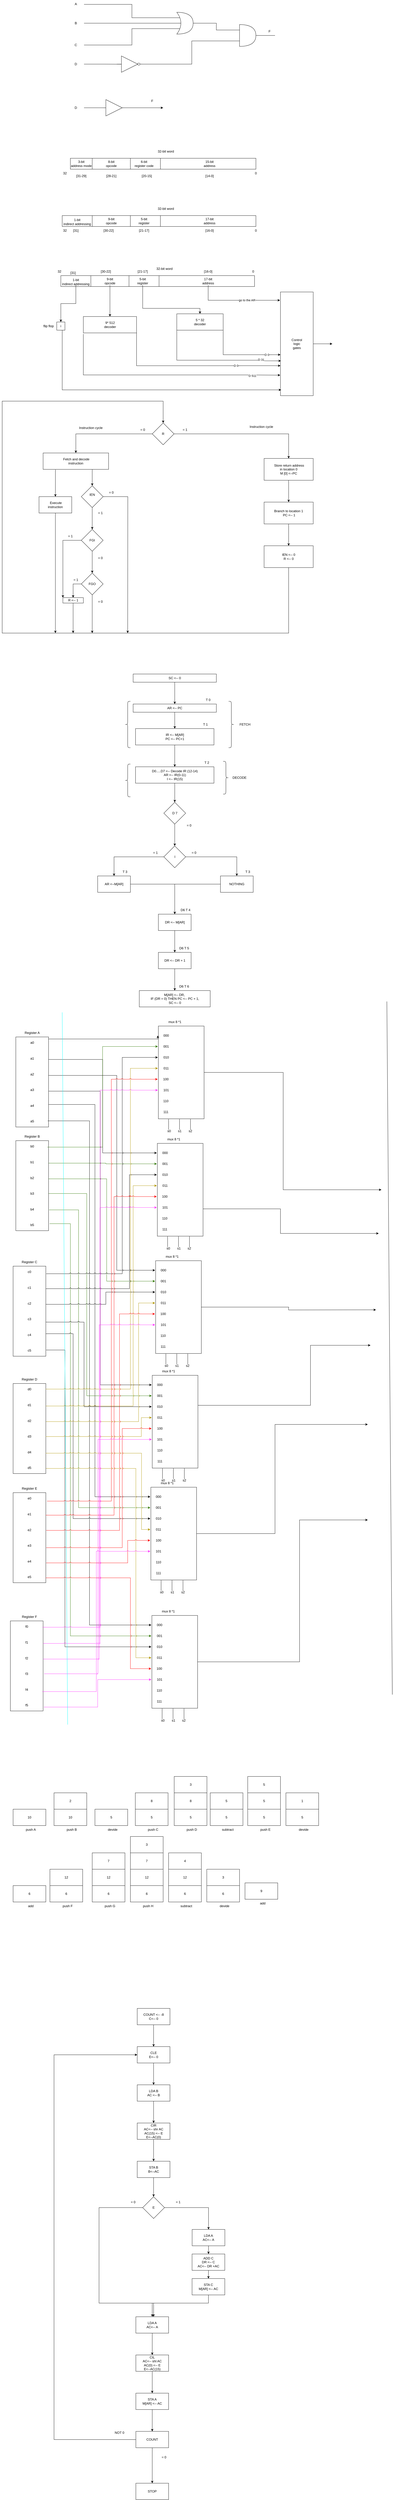 <mxfile version="26.0.4">
  <diagram name="Page-1" id="tO9cLfwo5ark7eMBGc8e">
    <mxGraphModel dx="2097" dy="727" grid="1" gridSize="10" guides="1" tooltips="1" connect="1" arrows="1" fold="1" page="1" pageScale="1" pageWidth="850" pageHeight="1100" math="0" shadow="0">
      <root>
        <mxCell id="0" />
        <mxCell id="1" parent="0" />
        <mxCell id="sCJPsLTUghXRObpwkUzK-2" value="A" style="text;html=1;align=center;verticalAlign=middle;whiteSpace=wrap;rounded=0;" parent="1" vertex="1">
          <mxGeometry x="70" y="180" width="60" height="30" as="geometry" />
        </mxCell>
        <mxCell id="sCJPsLTUghXRObpwkUzK-3" value="B" style="text;html=1;align=center;verticalAlign=middle;whiteSpace=wrap;rounded=0;" parent="1" vertex="1">
          <mxGeometry x="70" y="250" width="60" height="30" as="geometry" />
        </mxCell>
        <mxCell id="sCJPsLTUghXRObpwkUzK-4" value="C" style="text;html=1;align=center;verticalAlign=middle;whiteSpace=wrap;rounded=0;" parent="1" vertex="1">
          <mxGeometry x="70" y="330" width="60" height="30" as="geometry" />
        </mxCell>
        <mxCell id="sCJPsLTUghXRObpwkUzK-5" value="D" style="text;html=1;align=center;verticalAlign=middle;whiteSpace=wrap;rounded=0;" parent="1" vertex="1">
          <mxGeometry x="70" y="400" width="60" height="30" as="geometry" />
        </mxCell>
        <mxCell id="sCJPsLTUghXRObpwkUzK-6" value="" style="endArrow=none;html=1;rounded=0;exitX=1;exitY=0.5;exitDx=0;exitDy=0;edgeStyle=elbowEdgeStyle;entryX=0.175;entryY=0.25;entryDx=0;entryDy=0;entryPerimeter=0;" parent="1" target="sCJPsLTUghXRObpwkUzK-9" edge="1">
          <mxGeometry width="50" height="50" relative="1" as="geometry">
            <mxPoint x="130" y="196" as="sourcePoint" />
            <mxPoint x="410" y="196" as="targetPoint" />
          </mxGeometry>
        </mxCell>
        <mxCell id="sCJPsLTUghXRObpwkUzK-7" value="" style="endArrow=none;html=1;rounded=0;exitX=1;exitY=0.5;exitDx=0;exitDy=0;edgeStyle=elbowEdgeStyle;entryX=0.25;entryY=0.5;entryDx=0;entryDy=0;entryPerimeter=0;" parent="1" source="sCJPsLTUghXRObpwkUzK-3" target="sCJPsLTUghXRObpwkUzK-9" edge="1">
          <mxGeometry width="50" height="50" relative="1" as="geometry">
            <mxPoint x="210" y="290" as="sourcePoint" />
            <mxPoint x="410" y="265" as="targetPoint" />
          </mxGeometry>
        </mxCell>
        <mxCell id="sCJPsLTUghXRObpwkUzK-8" value="" style="endArrow=none;html=1;rounded=0;exitX=1;exitY=0.5;exitDx=0;exitDy=0;edgeStyle=elbowEdgeStyle;entryX=0.175;entryY=0.75;entryDx=0;entryDy=0;entryPerimeter=0;" parent="1" source="sCJPsLTUghXRObpwkUzK-4" target="sCJPsLTUghXRObpwkUzK-9" edge="1">
          <mxGeometry width="50" height="50" relative="1" as="geometry">
            <mxPoint x="130" y="344.66" as="sourcePoint" />
            <mxPoint x="410" y="344.66" as="targetPoint" />
          </mxGeometry>
        </mxCell>
        <mxCell id="sCJPsLTUghXRObpwkUzK-10" style="edgeStyle=elbowEdgeStyle;rounded=0;orthogonalLoop=1;jettySize=auto;html=1;exitX=1;exitY=0.5;exitDx=0;exitDy=0;exitPerimeter=0;endArrow=none;endFill=0;entryX=0;entryY=0.25;entryDx=0;entryDy=0;entryPerimeter=0;" parent="1" source="sCJPsLTUghXRObpwkUzK-9" target="sCJPsLTUghXRObpwkUzK-12" edge="1">
          <mxGeometry relative="1" as="geometry">
            <mxPoint x="690.0" y="300.0" as="targetPoint" />
          </mxGeometry>
        </mxCell>
        <mxCell id="sCJPsLTUghXRObpwkUzK-9" value="" style="shape=xor;whiteSpace=wrap;html=1;" parent="1" vertex="1">
          <mxGeometry x="470" y="225" width="60" height="80" as="geometry" />
        </mxCell>
        <mxCell id="sCJPsLTUghXRObpwkUzK-11" value="" style="endArrow=none;html=1;rounded=0;exitX=1;exitY=0.5;exitDx=0;exitDy=0;edgeStyle=elbowEdgeStyle;entryX=0.203;entryY=0.507;entryDx=0;entryDy=0;entryPerimeter=0;" parent="1" source="sCJPsLTUghXRObpwkUzK-5" target="sCJPsLTUghXRObpwkUzK-15" edge="1">
          <mxGeometry width="50" height="50" relative="1" as="geometry">
            <mxPoint x="190" y="440" as="sourcePoint" />
            <mxPoint x="250" y="415" as="targetPoint" />
          </mxGeometry>
        </mxCell>
        <mxCell id="sCJPsLTUghXRObpwkUzK-13" style="edgeStyle=orthogonalEdgeStyle;rounded=0;orthogonalLoop=1;jettySize=auto;html=1;endArrow=none;endFill=0;" parent="1" source="sCJPsLTUghXRObpwkUzK-12" edge="1">
          <mxGeometry relative="1" as="geometry">
            <mxPoint x="830.0" y="310.0" as="targetPoint" />
          </mxGeometry>
        </mxCell>
        <mxCell id="sCJPsLTUghXRObpwkUzK-12" value="" style="shape=or;whiteSpace=wrap;html=1;" parent="1" vertex="1">
          <mxGeometry x="700" y="270" width="60" height="80" as="geometry" />
        </mxCell>
        <mxCell id="sCJPsLTUghXRObpwkUzK-14" value="F" style="text;html=1;align=center;verticalAlign=middle;whiteSpace=wrap;rounded=0;" parent="1" vertex="1">
          <mxGeometry x="780" y="280" width="60" height="30" as="geometry" />
        </mxCell>
        <mxCell id="sCJPsLTUghXRObpwkUzK-15" value="" style="verticalLabelPosition=bottom;shadow=0;dashed=0;align=center;html=1;verticalAlign=top;shape=mxgraph.electrical.logic_gates.inverter_2" parent="1" vertex="1">
          <mxGeometry x="250" y="385" width="100" height="60" as="geometry" />
        </mxCell>
        <mxCell id="sCJPsLTUghXRObpwkUzK-16" style="edgeStyle=orthogonalEdgeStyle;rounded=0;orthogonalLoop=1;jettySize=auto;html=1;exitX=1;exitY=0.5;exitDx=0;exitDy=0;exitPerimeter=0;entryX=0;entryY=0.75;entryDx=0;entryDy=0;entryPerimeter=0;endArrow=none;endFill=0;" parent="1" source="sCJPsLTUghXRObpwkUzK-15" target="sCJPsLTUghXRObpwkUzK-12" edge="1">
          <mxGeometry relative="1" as="geometry" />
        </mxCell>
        <mxCell id="sCJPsLTUghXRObpwkUzK-18" style="edgeStyle=orthogonalEdgeStyle;rounded=0;orthogonalLoop=1;jettySize=auto;html=1;" parent="1" source="sCJPsLTUghXRObpwkUzK-17" edge="1">
          <mxGeometry relative="1" as="geometry">
            <mxPoint x="420" y="575" as="targetPoint" />
          </mxGeometry>
        </mxCell>
        <mxCell id="sCJPsLTUghXRObpwkUzK-17" value="D" style="text;html=1;align=center;verticalAlign=middle;whiteSpace=wrap;rounded=0;" parent="1" vertex="1">
          <mxGeometry x="70" y="560" width="60" height="30" as="geometry" />
        </mxCell>
        <mxCell id="sCJPsLTUghXRObpwkUzK-19" value="F" style="text;html=1;align=center;verticalAlign=middle;whiteSpace=wrap;rounded=0;" parent="1" vertex="1">
          <mxGeometry x="350" y="535" width="60" height="30" as="geometry" />
        </mxCell>
        <mxCell id="sCJPsLTUghXRObpwkUzK-20" value="" style="verticalLabelPosition=bottom;shadow=0;dashed=0;align=center;html=1;verticalAlign=top;shape=mxgraph.electrical.logic_gates.buffer2;" parent="1" vertex="1">
          <mxGeometry x="190" y="545" width="100" height="60" as="geometry" />
        </mxCell>
        <mxCell id="sCJPsLTUghXRObpwkUzK-21" value="" style="rounded=0;whiteSpace=wrap;html=1;" parent="1" vertex="1">
          <mxGeometry x="80" y="760" width="680" height="40" as="geometry" />
        </mxCell>
        <mxCell id="sCJPsLTUghXRObpwkUzK-24" value="32-bit word" style="text;html=1;align=center;verticalAlign=middle;whiteSpace=wrap;rounded=0;" parent="1" vertex="1">
          <mxGeometry x="390" y="720" width="80" height="30" as="geometry" />
        </mxCell>
        <mxCell id="sCJPsLTUghXRObpwkUzK-25" value="" style="endArrow=none;html=1;rounded=0;" parent="1" edge="1">
          <mxGeometry width="50" height="50" relative="1" as="geometry">
            <mxPoint x="160" y="800" as="sourcePoint" />
            <mxPoint x="160" y="760" as="targetPoint" />
          </mxGeometry>
        </mxCell>
        <mxCell id="sCJPsLTUghXRObpwkUzK-26" value="3-bit&lt;div&gt;address mode&lt;/div&gt;" style="text;html=1;align=center;verticalAlign=middle;whiteSpace=wrap;rounded=0;" parent="1" vertex="1">
          <mxGeometry x="80" y="765" width="80" height="30" as="geometry" />
        </mxCell>
        <mxCell id="sCJPsLTUghXRObpwkUzK-27" value="" style="endArrow=none;html=1;rounded=0;" parent="1" edge="1">
          <mxGeometry width="50" height="50" relative="1" as="geometry">
            <mxPoint x="299.83" y="800" as="sourcePoint" />
            <mxPoint x="299.83" y="760" as="targetPoint" />
          </mxGeometry>
        </mxCell>
        <mxCell id="sCJPsLTUghXRObpwkUzK-28" value="8-bit&lt;div&gt;opcode&lt;/div&gt;" style="text;html=1;align=center;verticalAlign=middle;whiteSpace=wrap;rounded=0;" parent="1" vertex="1">
          <mxGeometry x="190" y="765" width="80" height="30" as="geometry" />
        </mxCell>
        <mxCell id="sCJPsLTUghXRObpwkUzK-29" value="" style="endArrow=none;html=1;rounded=0;" parent="1" edge="1">
          <mxGeometry width="50" height="50" relative="1" as="geometry">
            <mxPoint x="410.0" y="800" as="sourcePoint" />
            <mxPoint x="410.0" y="760" as="targetPoint" />
          </mxGeometry>
        </mxCell>
        <mxCell id="sCJPsLTUghXRObpwkUzK-30" value="6-bit&lt;div&gt;register code&lt;/div&gt;" style="text;html=1;align=center;verticalAlign=middle;whiteSpace=wrap;rounded=0;" parent="1" vertex="1">
          <mxGeometry x="310" y="765" width="80" height="30" as="geometry" />
        </mxCell>
        <mxCell id="sCJPsLTUghXRObpwkUzK-31" value="15-bit&lt;div&gt;address&lt;/div&gt;" style="text;html=1;align=center;verticalAlign=middle;whiteSpace=wrap;rounded=0;" parent="1" vertex="1">
          <mxGeometry x="550" y="765" width="80" height="30" as="geometry" />
        </mxCell>
        <mxCell id="sCJPsLTUghXRObpwkUzK-32" value="[14-0]" style="text;html=1;align=center;verticalAlign=middle;whiteSpace=wrap;rounded=0;" parent="1" vertex="1">
          <mxGeometry x="550" y="810" width="80" height="30" as="geometry" />
        </mxCell>
        <mxCell id="sCJPsLTUghXRObpwkUzK-33" value="[20-15]" style="text;html=1;align=center;verticalAlign=middle;whiteSpace=wrap;rounded=0;" parent="1" vertex="1">
          <mxGeometry x="320" y="810" width="80" height="30" as="geometry" />
        </mxCell>
        <mxCell id="sCJPsLTUghXRObpwkUzK-34" value="[28-21]" style="text;html=1;align=center;verticalAlign=middle;whiteSpace=wrap;rounded=0;" parent="1" vertex="1">
          <mxGeometry x="190" y="810" width="80" height="30" as="geometry" />
        </mxCell>
        <mxCell id="sCJPsLTUghXRObpwkUzK-35" value="[31-29]" style="text;html=1;align=center;verticalAlign=middle;whiteSpace=wrap;rounded=0;" parent="1" vertex="1">
          <mxGeometry x="80" y="810" width="80" height="30" as="geometry" />
        </mxCell>
        <mxCell id="sCJPsLTUghXRObpwkUzK-36" value="0" style="text;html=1;align=center;verticalAlign=middle;whiteSpace=wrap;rounded=0;" parent="1" vertex="1">
          <mxGeometry x="730" y="800" width="60" height="30" as="geometry" />
        </mxCell>
        <mxCell id="sCJPsLTUghXRObpwkUzK-37" value="32" style="text;html=1;align=center;verticalAlign=middle;whiteSpace=wrap;rounded=0;" parent="1" vertex="1">
          <mxGeometry x="30" y="800" width="60" height="30" as="geometry" />
        </mxCell>
        <mxCell id="sCJPsLTUghXRObpwkUzK-38" value="" style="rounded=0;whiteSpace=wrap;html=1;" parent="1" vertex="1">
          <mxGeometry x="50" y="970" width="710" height="40" as="geometry" />
        </mxCell>
        <mxCell id="sCJPsLTUghXRObpwkUzK-39" value="32-bit word" style="text;html=1;align=center;verticalAlign=middle;whiteSpace=wrap;rounded=0;" parent="1" vertex="1">
          <mxGeometry x="390" y="930" width="80" height="30" as="geometry" />
        </mxCell>
        <mxCell id="sCJPsLTUghXRObpwkUzK-40" value="" style="endArrow=none;html=1;rounded=0;" parent="1" edge="1">
          <mxGeometry width="50" height="50" relative="1" as="geometry">
            <mxPoint x="160" y="1010" as="sourcePoint" />
            <mxPoint x="160" y="970" as="targetPoint" />
          </mxGeometry>
        </mxCell>
        <mxCell id="sCJPsLTUghXRObpwkUzK-41" value="1-bit&lt;div&gt;indirect addressing&lt;/div&gt;" style="text;html=1;align=center;verticalAlign=middle;whiteSpace=wrap;rounded=0;" parent="1" vertex="1">
          <mxGeometry x="50" y="980" width="110" height="25" as="geometry" />
        </mxCell>
        <mxCell id="sCJPsLTUghXRObpwkUzK-42" value="" style="endArrow=none;html=1;rounded=0;" parent="1" edge="1">
          <mxGeometry width="50" height="50" relative="1" as="geometry">
            <mxPoint x="299.83" y="1010" as="sourcePoint" />
            <mxPoint x="299.83" y="970" as="targetPoint" />
          </mxGeometry>
        </mxCell>
        <mxCell id="sCJPsLTUghXRObpwkUzK-43" value="9-bit&lt;div&gt;opcode&lt;/div&gt;" style="text;html=1;align=center;verticalAlign=middle;whiteSpace=wrap;rounded=0;" parent="1" vertex="1">
          <mxGeometry x="190" y="975" width="80" height="30" as="geometry" />
        </mxCell>
        <mxCell id="sCJPsLTUghXRObpwkUzK-44" value="" style="endArrow=none;html=1;rounded=0;" parent="1" edge="1">
          <mxGeometry width="50" height="50" relative="1" as="geometry">
            <mxPoint x="410.0" y="1010" as="sourcePoint" />
            <mxPoint x="410.0" y="970" as="targetPoint" />
          </mxGeometry>
        </mxCell>
        <mxCell id="sCJPsLTUghXRObpwkUzK-45" value="5-bit&lt;div&gt;register&lt;/div&gt;" style="text;html=1;align=center;verticalAlign=middle;whiteSpace=wrap;rounded=0;" parent="1" vertex="1">
          <mxGeometry x="310" y="975" width="80" height="30" as="geometry" />
        </mxCell>
        <mxCell id="sCJPsLTUghXRObpwkUzK-46" value="17-bit&lt;div&gt;address&lt;/div&gt;" style="text;html=1;align=center;verticalAlign=middle;whiteSpace=wrap;rounded=0;" parent="1" vertex="1">
          <mxGeometry x="550" y="975" width="80" height="30" as="geometry" />
        </mxCell>
        <mxCell id="sCJPsLTUghXRObpwkUzK-47" value="[16-0]" style="text;html=1;align=center;verticalAlign=middle;whiteSpace=wrap;rounded=0;" parent="1" vertex="1">
          <mxGeometry x="550" y="1010" width="80" height="30" as="geometry" />
        </mxCell>
        <mxCell id="sCJPsLTUghXRObpwkUzK-48" value="[21-17]" style="text;html=1;align=center;verticalAlign=middle;whiteSpace=wrap;rounded=0;" parent="1" vertex="1">
          <mxGeometry x="310" y="1010" width="80" height="30" as="geometry" />
        </mxCell>
        <mxCell id="sCJPsLTUghXRObpwkUzK-49" value="[30-22]" style="text;html=1;align=center;verticalAlign=middle;whiteSpace=wrap;rounded=0;" parent="1" vertex="1">
          <mxGeometry x="180" y="1010" width="80" height="30" as="geometry" />
        </mxCell>
        <mxCell id="sCJPsLTUghXRObpwkUzK-50" value="[31]" style="text;html=1;align=center;verticalAlign=middle;whiteSpace=wrap;rounded=0;" parent="1" vertex="1">
          <mxGeometry x="60" y="1010" width="80" height="30" as="geometry" />
        </mxCell>
        <mxCell id="sCJPsLTUghXRObpwkUzK-51" value="0" style="text;html=1;align=center;verticalAlign=middle;whiteSpace=wrap;rounded=0;" parent="1" vertex="1">
          <mxGeometry x="730" y="1010" width="60" height="30" as="geometry" />
        </mxCell>
        <mxCell id="sCJPsLTUghXRObpwkUzK-52" value="32" style="text;html=1;align=center;verticalAlign=middle;whiteSpace=wrap;rounded=0;" parent="1" vertex="1">
          <mxGeometry x="30" y="1010" width="60" height="30" as="geometry" />
        </mxCell>
        <mxCell id="sCJPsLTUghXRObpwkUzK-53" value="" style="rounded=0;whiteSpace=wrap;html=1;" parent="1" vertex="1">
          <mxGeometry x="45" y="1190" width="710" height="40" as="geometry" />
        </mxCell>
        <mxCell id="sCJPsLTUghXRObpwkUzK-54" value="32-bit word" style="text;html=1;align=center;verticalAlign=middle;whiteSpace=wrap;rounded=0;" parent="1" vertex="1">
          <mxGeometry x="385" y="1150" width="80" height="30" as="geometry" />
        </mxCell>
        <mxCell id="sCJPsLTUghXRObpwkUzK-55" value="" style="endArrow=none;html=1;rounded=0;" parent="1" edge="1">
          <mxGeometry width="50" height="50" relative="1" as="geometry">
            <mxPoint x="155" y="1230" as="sourcePoint" />
            <mxPoint x="155" y="1190" as="targetPoint" />
          </mxGeometry>
        </mxCell>
        <mxCell id="sCJPsLTUghXRObpwkUzK-68" style="edgeStyle=orthogonalEdgeStyle;rounded=0;orthogonalLoop=1;jettySize=auto;html=1;" parent="1" source="sCJPsLTUghXRObpwkUzK-56" target="sCJPsLTUghXRObpwkUzK-69" edge="1">
          <mxGeometry relative="1" as="geometry">
            <mxPoint x="100" y="1350.0" as="targetPoint" />
          </mxGeometry>
        </mxCell>
        <mxCell id="sCJPsLTUghXRObpwkUzK-56" value="1-bit&lt;div&gt;indirect addressing&lt;/div&gt;" style="text;html=1;align=center;verticalAlign=middle;whiteSpace=wrap;rounded=0;" parent="1" vertex="1">
          <mxGeometry x="45" y="1200" width="110" height="25" as="geometry" />
        </mxCell>
        <mxCell id="sCJPsLTUghXRObpwkUzK-57" value="" style="endArrow=none;html=1;rounded=0;" parent="1" edge="1">
          <mxGeometry width="50" height="50" relative="1" as="geometry">
            <mxPoint x="294.83" y="1230" as="sourcePoint" />
            <mxPoint x="294.83" y="1190" as="targetPoint" />
          </mxGeometry>
        </mxCell>
        <mxCell id="sCJPsLTUghXRObpwkUzK-71" style="edgeStyle=orthogonalEdgeStyle;rounded=0;orthogonalLoop=1;jettySize=auto;html=1;" parent="1" source="sCJPsLTUghXRObpwkUzK-58" target="sCJPsLTUghXRObpwkUzK-72" edge="1">
          <mxGeometry relative="1" as="geometry">
            <mxPoint x="225" y="1310.0" as="targetPoint" />
          </mxGeometry>
        </mxCell>
        <mxCell id="sCJPsLTUghXRObpwkUzK-58" value="9-bit&lt;div&gt;opcode&lt;/div&gt;" style="text;html=1;align=center;verticalAlign=middle;whiteSpace=wrap;rounded=0;" parent="1" vertex="1">
          <mxGeometry x="185" y="1195" width="80" height="30" as="geometry" />
        </mxCell>
        <mxCell id="sCJPsLTUghXRObpwkUzK-59" value="" style="endArrow=none;html=1;rounded=0;" parent="1" edge="1">
          <mxGeometry width="50" height="50" relative="1" as="geometry">
            <mxPoint x="405.0" y="1230" as="sourcePoint" />
            <mxPoint x="405.0" y="1190" as="targetPoint" />
          </mxGeometry>
        </mxCell>
        <mxCell id="sCJPsLTUghXRObpwkUzK-77" style="edgeStyle=orthogonalEdgeStyle;rounded=0;orthogonalLoop=1;jettySize=auto;html=1;entryX=0.5;entryY=0;entryDx=0;entryDy=0;" parent="1" source="sCJPsLTUghXRObpwkUzK-60" target="sCJPsLTUghXRObpwkUzK-78" edge="1">
          <mxGeometry relative="1" as="geometry">
            <mxPoint x="580" y="1330" as="targetPoint" />
            <Array as="points">
              <mxPoint x="345" y="1310" />
              <mxPoint x="555" y="1310" />
            </Array>
          </mxGeometry>
        </mxCell>
        <mxCell id="sCJPsLTUghXRObpwkUzK-60" value="5-bit&lt;div&gt;register&lt;/div&gt;" style="text;html=1;align=center;verticalAlign=middle;whiteSpace=wrap;rounded=0;" parent="1" vertex="1">
          <mxGeometry x="305" y="1195" width="80" height="30" as="geometry" />
        </mxCell>
        <mxCell id="sCJPsLTUghXRObpwkUzK-83" style="edgeStyle=orthogonalEdgeStyle;rounded=0;orthogonalLoop=1;jettySize=auto;html=1;entryX=-0.014;entryY=0.08;entryDx=0;entryDy=0;entryPerimeter=0;" parent="1" source="sCJPsLTUghXRObpwkUzK-61" target="sCJPsLTUghXRObpwkUzK-86" edge="1">
          <mxGeometry relative="1" as="geometry">
            <mxPoint x="810" y="1282" as="targetPoint" />
            <Array as="points">
              <mxPoint x="585" y="1280" />
            </Array>
          </mxGeometry>
        </mxCell>
        <mxCell id="sCJPsLTUghXRObpwkUzK-85" value="go to the AR" style="edgeLabel;html=1;align=center;verticalAlign=middle;resizable=0;points=[];" parent="sCJPsLTUghXRObpwkUzK-83" vertex="1" connectable="0">
          <mxGeometry x="0.238" y="1" relative="1" as="geometry">
            <mxPoint as="offset" />
          </mxGeometry>
        </mxCell>
        <mxCell id="sCJPsLTUghXRObpwkUzK-61" value="17-bit&lt;div&gt;address&lt;/div&gt;" style="text;html=1;align=center;verticalAlign=middle;whiteSpace=wrap;rounded=0;" parent="1" vertex="1">
          <mxGeometry x="545" y="1195" width="80" height="30" as="geometry" />
        </mxCell>
        <mxCell id="sCJPsLTUghXRObpwkUzK-62" value="[16-0]" style="text;html=1;align=center;verticalAlign=middle;whiteSpace=wrap;rounded=0;" parent="1" vertex="1">
          <mxGeometry x="545" y="1160" width="80" height="30" as="geometry" />
        </mxCell>
        <mxCell id="sCJPsLTUghXRObpwkUzK-63" value="[21-17]" style="text;html=1;align=center;verticalAlign=middle;whiteSpace=wrap;rounded=0;" parent="1" vertex="1">
          <mxGeometry x="305" y="1160" width="80" height="30" as="geometry" />
        </mxCell>
        <mxCell id="sCJPsLTUghXRObpwkUzK-64" value="[30-22]" style="text;html=1;align=center;verticalAlign=middle;whiteSpace=wrap;rounded=0;" parent="1" vertex="1">
          <mxGeometry x="170" y="1160" width="80" height="30" as="geometry" />
        </mxCell>
        <mxCell id="sCJPsLTUghXRObpwkUzK-65" value="[31]" style="text;html=1;align=center;verticalAlign=middle;whiteSpace=wrap;rounded=0;" parent="1" vertex="1">
          <mxGeometry x="50" y="1165" width="80" height="30" as="geometry" />
        </mxCell>
        <mxCell id="sCJPsLTUghXRObpwkUzK-66" value="0" style="text;html=1;align=center;verticalAlign=middle;whiteSpace=wrap;rounded=0;" parent="1" vertex="1">
          <mxGeometry x="720" y="1160" width="60" height="30" as="geometry" />
        </mxCell>
        <mxCell id="sCJPsLTUghXRObpwkUzK-67" value="32" style="text;html=1;align=center;verticalAlign=middle;whiteSpace=wrap;rounded=0;" parent="1" vertex="1">
          <mxGeometry x="10" y="1160" width="60" height="30" as="geometry" />
        </mxCell>
        <mxCell id="sCJPsLTUghXRObpwkUzK-69" value="i" style="rounded=0;whiteSpace=wrap;html=1;" parent="1" vertex="1">
          <mxGeometry x="30" y="1360" width="30" height="30" as="geometry" />
        </mxCell>
        <mxCell id="sCJPsLTUghXRObpwkUzK-70" value="flip flop" style="text;html=1;align=center;verticalAlign=middle;whiteSpace=wrap;rounded=0;" parent="1" vertex="1">
          <mxGeometry x="-30" y="1360" width="60" height="30" as="geometry" />
        </mxCell>
        <mxCell id="sCJPsLTUghXRObpwkUzK-73" style="edgeStyle=orthogonalEdgeStyle;rounded=0;orthogonalLoop=1;jettySize=auto;html=1;exitX=1;exitY=1;exitDx=0;exitDy=0;entryX=0;entryY=0.711;entryDx=0;entryDy=0;entryPerimeter=0;" parent="1" source="sCJPsLTUghXRObpwkUzK-72" target="sCJPsLTUghXRObpwkUzK-86" edge="1">
          <mxGeometry relative="1" as="geometry">
            <mxPoint x="450" y="1480" as="targetPoint" />
            <Array as="points">
              <mxPoint x="323" y="1520" />
            </Array>
          </mxGeometry>
        </mxCell>
        <mxCell id="sCJPsLTUghXRObpwkUzK-74" value="D 0" style="edgeLabel;html=1;align=center;verticalAlign=middle;resizable=0;points=[];" parent="sCJPsLTUghXRObpwkUzK-73" vertex="1" connectable="0">
          <mxGeometry x="0.494" relative="1" as="geometry">
            <mxPoint as="offset" />
          </mxGeometry>
        </mxCell>
        <mxCell id="sCJPsLTUghXRObpwkUzK-75" style="edgeStyle=orthogonalEdgeStyle;rounded=0;orthogonalLoop=1;jettySize=auto;html=1;exitX=0;exitY=1;exitDx=0;exitDy=0;entryX=-0.007;entryY=0.802;entryDx=0;entryDy=0;entryPerimeter=0;" parent="1" target="sCJPsLTUghXRObpwkUzK-86" edge="1">
          <mxGeometry relative="1" as="geometry">
            <mxPoint x="740" y="1590" as="targetPoint" />
            <mxPoint x="127.5" y="1404" as="sourcePoint" />
            <Array as="points">
              <mxPoint x="128" y="1554" />
              <mxPoint x="740" y="1554" />
            </Array>
          </mxGeometry>
        </mxCell>
        <mxCell id="sCJPsLTUghXRObpwkUzK-76" value="D 511" style="edgeLabel;html=1;align=center;verticalAlign=middle;resizable=0;points=[];" parent="sCJPsLTUghXRObpwkUzK-75" vertex="1" connectable="0">
          <mxGeometry x="0.737" y="-3" relative="1" as="geometry">
            <mxPoint x="12" as="offset" />
          </mxGeometry>
        </mxCell>
        <mxCell id="sCJPsLTUghXRObpwkUzK-72" value="9* 512&lt;div&gt;decoder&lt;/div&gt;" style="rounded=0;whiteSpace=wrap;html=1;" parent="1" vertex="1">
          <mxGeometry x="127.5" y="1340" width="195" height="60" as="geometry" />
        </mxCell>
        <mxCell id="sCJPsLTUghXRObpwkUzK-79" style="edgeStyle=orthogonalEdgeStyle;rounded=0;orthogonalLoop=1;jettySize=auto;html=1;exitX=1;exitY=1;exitDx=0;exitDy=0;entryX=0;entryY=0.605;entryDx=0;entryDy=0;entryPerimeter=0;" parent="1" source="sCJPsLTUghXRObpwkUzK-78" target="sCJPsLTUghXRObpwkUzK-86" edge="1">
          <mxGeometry relative="1" as="geometry">
            <mxPoint x="820" y="1480" as="targetPoint" />
            <Array as="points">
              <mxPoint x="640" y="1480" />
            </Array>
          </mxGeometry>
        </mxCell>
        <mxCell id="sCJPsLTUghXRObpwkUzK-80" value="D 0" style="edgeLabel;html=1;align=center;verticalAlign=middle;resizable=0;points=[];" parent="sCJPsLTUghXRObpwkUzK-79" vertex="1" connectable="0">
          <mxGeometry x="0.667" relative="1" as="geometry">
            <mxPoint as="offset" />
          </mxGeometry>
        </mxCell>
        <mxCell id="sCJPsLTUghXRObpwkUzK-81" style="edgeStyle=orthogonalEdgeStyle;rounded=0;orthogonalLoop=1;jettySize=auto;html=1;exitX=0;exitY=1;exitDx=0;exitDy=0;entryX=0.014;entryY=0.664;entryDx=0;entryDy=0;entryPerimeter=0;" parent="1" source="sCJPsLTUghXRObpwkUzK-78" target="sCJPsLTUghXRObpwkUzK-86" edge="1">
          <mxGeometry relative="1" as="geometry">
            <mxPoint x="780" y="1560" as="targetPoint" />
            <Array as="points">
              <mxPoint x="470" y="1500" />
              <mxPoint x="780" y="1500" />
              <mxPoint x="780" y="1502" />
            </Array>
          </mxGeometry>
        </mxCell>
        <mxCell id="sCJPsLTUghXRObpwkUzK-82" value="D 31" style="edgeLabel;html=1;align=center;verticalAlign=middle;resizable=0;points=[];" parent="sCJPsLTUghXRObpwkUzK-81" vertex="1" connectable="0">
          <mxGeometry x="0.694" y="2" relative="1" as="geometry">
            <mxPoint as="offset" />
          </mxGeometry>
        </mxCell>
        <mxCell id="sCJPsLTUghXRObpwkUzK-78" value="5 * 32&lt;div&gt;decoder&lt;/div&gt;" style="rounded=0;whiteSpace=wrap;html=1;" parent="1" vertex="1">
          <mxGeometry x="470" y="1330" width="170" height="60" as="geometry" />
        </mxCell>
        <mxCell id="sCJPsLTUghXRObpwkUzK-89" style="edgeStyle=orthogonalEdgeStyle;rounded=0;orthogonalLoop=1;jettySize=auto;html=1;" parent="1" source="sCJPsLTUghXRObpwkUzK-86" edge="1">
          <mxGeometry relative="1" as="geometry">
            <mxPoint x="1040" y="1440" as="targetPoint" />
          </mxGeometry>
        </mxCell>
        <mxCell id="sCJPsLTUghXRObpwkUzK-86" value="Control&lt;br/&gt; logic&lt;br/&gt; gates" style="rounded=0;whiteSpace=wrap;html=1;" parent="1" vertex="1">
          <mxGeometry x="850" y="1250" width="120" height="380" as="geometry" />
        </mxCell>
        <mxCell id="sCJPsLTUghXRObpwkUzK-88" style="edgeStyle=orthogonalEdgeStyle;rounded=0;orthogonalLoop=1;jettySize=auto;html=1;entryX=0.021;entryY=0.944;entryDx=0;entryDy=0;entryPerimeter=0;" parent="1" source="sCJPsLTUghXRObpwkUzK-69" target="sCJPsLTUghXRObpwkUzK-86" edge="1">
          <mxGeometry relative="1" as="geometry">
            <Array as="points">
              <mxPoint x="50" y="1609" />
            </Array>
          </mxGeometry>
        </mxCell>
        <mxCell id="sCJPsLTUghXRObpwkUzK-91" style="edgeStyle=orthogonalEdgeStyle;rounded=0;orthogonalLoop=1;jettySize=auto;html=1;" parent="1" source="sCJPsLTUghXRObpwkUzK-90" target="sCJPsLTUghXRObpwkUzK-92" edge="1">
          <mxGeometry relative="1" as="geometry">
            <mxPoint x="40" y="1870" as="targetPoint" />
          </mxGeometry>
        </mxCell>
        <mxCell id="sCJPsLTUghXRObpwkUzK-102" style="edgeStyle=orthogonalEdgeStyle;rounded=0;orthogonalLoop=1;jettySize=auto;html=1;" parent="1" source="sCJPsLTUghXRObpwkUzK-90" target="sCJPsLTUghXRObpwkUzK-104" edge="1">
          <mxGeometry relative="1" as="geometry">
            <mxPoint x="850" y="1890" as="targetPoint" />
          </mxGeometry>
        </mxCell>
        <mxCell id="sCJPsLTUghXRObpwkUzK-90" value="R" style="rhombus;whiteSpace=wrap;html=1;" parent="1" vertex="1">
          <mxGeometry x="380" y="1730" width="80" height="80" as="geometry" />
        </mxCell>
        <mxCell id="sCJPsLTUghXRObpwkUzK-93" style="edgeStyle=orthogonalEdgeStyle;rounded=0;orthogonalLoop=1;jettySize=auto;html=1;exitX=0.188;exitY=1.018;exitDx=0;exitDy=0;entryX=0.5;entryY=0;entryDx=0;entryDy=0;exitPerimeter=0;" parent="1" source="sCJPsLTUghXRObpwkUzK-92" target="sCJPsLTUghXRObpwkUzK-94" edge="1">
          <mxGeometry relative="1" as="geometry">
            <mxPoint x="27.316" y="2000" as="targetPoint" />
          </mxGeometry>
        </mxCell>
        <mxCell id="sCJPsLTUghXRObpwkUzK-95" style="edgeStyle=orthogonalEdgeStyle;rounded=0;orthogonalLoop=1;jettySize=auto;html=1;exitX=0.75;exitY=1;exitDx=0;exitDy=0;" parent="1" source="sCJPsLTUghXRObpwkUzK-92" target="sCJPsLTUghXRObpwkUzK-97" edge="1">
          <mxGeometry relative="1" as="geometry">
            <mxPoint x="160" y="2000" as="targetPoint" />
          </mxGeometry>
        </mxCell>
        <mxCell id="sCJPsLTUghXRObpwkUzK-92" value="&amp;nbsp;Fetch and decode&lt;br/&gt; instruction" style="rounded=0;whiteSpace=wrap;html=1;" parent="1" vertex="1">
          <mxGeometry x="-20" y="1840" width="240" height="60" as="geometry" />
        </mxCell>
        <mxCell id="sCJPsLTUghXRObpwkUzK-114" style="edgeStyle=orthogonalEdgeStyle;rounded=0;orthogonalLoop=1;jettySize=auto;html=1;" parent="1" source="sCJPsLTUghXRObpwkUzK-94" edge="1">
          <mxGeometry relative="1" as="geometry">
            <mxPoint x="25" y="2500" as="targetPoint" />
          </mxGeometry>
        </mxCell>
        <mxCell id="sCJPsLTUghXRObpwkUzK-94" value="&amp;nbsp;Execute&lt;br/&gt; instruction" style="rounded=0;whiteSpace=wrap;html=1;" parent="1" vertex="1">
          <mxGeometry x="-35" y="2000" width="120" height="60" as="geometry" />
        </mxCell>
        <mxCell id="sCJPsLTUghXRObpwkUzK-99" value="" style="edgeStyle=orthogonalEdgeStyle;rounded=0;orthogonalLoop=1;jettySize=auto;html=1;" parent="1" source="sCJPsLTUghXRObpwkUzK-97" target="sCJPsLTUghXRObpwkUzK-98" edge="1">
          <mxGeometry relative="1" as="geometry" />
        </mxCell>
        <mxCell id="sCJPsLTUghXRObpwkUzK-110" style="edgeStyle=orthogonalEdgeStyle;rounded=0;orthogonalLoop=1;jettySize=auto;html=1;" parent="1" source="sCJPsLTUghXRObpwkUzK-97" edge="1">
          <mxGeometry relative="1" as="geometry">
            <mxPoint x="290" y="2500" as="targetPoint" />
          </mxGeometry>
        </mxCell>
        <mxCell id="sCJPsLTUghXRObpwkUzK-97" value="&#xa;IEN&#xa;&#xa;" style="rhombus;whiteSpace=wrap;html=1;" parent="1" vertex="1">
          <mxGeometry x="120" y="1960" width="80" height="80" as="geometry" />
        </mxCell>
        <mxCell id="sCJPsLTUghXRObpwkUzK-101" value="" style="edgeStyle=orthogonalEdgeStyle;rounded=0;orthogonalLoop=1;jettySize=auto;html=1;" parent="1" source="sCJPsLTUghXRObpwkUzK-98" target="sCJPsLTUghXRObpwkUzK-100" edge="1">
          <mxGeometry relative="1" as="geometry" />
        </mxCell>
        <mxCell id="sCJPsLTUghXRObpwkUzK-112" style="edgeStyle=orthogonalEdgeStyle;rounded=0;orthogonalLoop=1;jettySize=auto;html=1;exitX=0;exitY=0.5;exitDx=0;exitDy=0;entryX=0;entryY=0;entryDx=0;entryDy=0;" parent="1" source="sCJPsLTUghXRObpwkUzK-98" target="sCJPsLTUghXRObpwkUzK-125" edge="1">
          <mxGeometry relative="1" as="geometry">
            <mxPoint x="50" y="2330" as="targetPoint" />
          </mxGeometry>
        </mxCell>
        <mxCell id="sCJPsLTUghXRObpwkUzK-98" value="FGI" style="rhombus;whiteSpace=wrap;html=1;" parent="1" vertex="1">
          <mxGeometry x="120" y="2120" width="80" height="80" as="geometry" />
        </mxCell>
        <mxCell id="sCJPsLTUghXRObpwkUzK-111" style="edgeStyle=orthogonalEdgeStyle;rounded=0;orthogonalLoop=1;jettySize=auto;html=1;" parent="1" source="sCJPsLTUghXRObpwkUzK-100" edge="1">
          <mxGeometry relative="1" as="geometry">
            <mxPoint x="160" y="2500" as="targetPoint" />
          </mxGeometry>
        </mxCell>
        <mxCell id="sCJPsLTUghXRObpwkUzK-113" style="edgeStyle=orthogonalEdgeStyle;rounded=0;orthogonalLoop=1;jettySize=auto;html=1;exitX=0;exitY=0.5;exitDx=0;exitDy=0;entryX=0.5;entryY=0;entryDx=0;entryDy=0;" parent="1" source="sCJPsLTUghXRObpwkUzK-100" target="sCJPsLTUghXRObpwkUzK-125" edge="1">
          <mxGeometry relative="1" as="geometry">
            <mxPoint x="80" y="2340" as="targetPoint" />
          </mxGeometry>
        </mxCell>
        <mxCell id="sCJPsLTUghXRObpwkUzK-100" value="FGO" style="rhombus;whiteSpace=wrap;html=1;" parent="1" vertex="1">
          <mxGeometry x="120" y="2280" width="80" height="80" as="geometry" />
        </mxCell>
        <mxCell id="sCJPsLTUghXRObpwkUzK-106" value="" style="edgeStyle=orthogonalEdgeStyle;rounded=0;orthogonalLoop=1;jettySize=auto;html=1;" parent="1" source="sCJPsLTUghXRObpwkUzK-104" target="sCJPsLTUghXRObpwkUzK-105" edge="1">
          <mxGeometry relative="1" as="geometry" />
        </mxCell>
        <mxCell id="sCJPsLTUghXRObpwkUzK-104" value="&amp;nbsp;Store return address&lt;br&gt; in location 0&lt;br&gt; M [0] &amp;lt;--PC" style="rounded=0;whiteSpace=wrap;html=1;" parent="1" vertex="1">
          <mxGeometry x="790" y="1860" width="180" height="80" as="geometry" />
        </mxCell>
        <mxCell id="sCJPsLTUghXRObpwkUzK-108" value="" style="edgeStyle=orthogonalEdgeStyle;rounded=0;orthogonalLoop=1;jettySize=auto;html=1;" parent="1" source="sCJPsLTUghXRObpwkUzK-105" target="sCJPsLTUghXRObpwkUzK-107" edge="1">
          <mxGeometry relative="1" as="geometry" />
        </mxCell>
        <mxCell id="sCJPsLTUghXRObpwkUzK-105" value="&amp;nbsp;Branch to location 1&amp;nbsp;&lt;div&gt;&amp;nbsp;PC &amp;lt;-- 1&lt;/div&gt;" style="rounded=0;whiteSpace=wrap;html=1;" parent="1" vertex="1">
          <mxGeometry x="790" y="2020" width="180" height="80" as="geometry" />
        </mxCell>
        <mxCell id="sCJPsLTUghXRObpwkUzK-109" style="edgeStyle=orthogonalEdgeStyle;rounded=0;orthogonalLoop=1;jettySize=auto;html=1;entryX=0.5;entryY=0;entryDx=0;entryDy=0;" parent="1" source="sCJPsLTUghXRObpwkUzK-107" target="sCJPsLTUghXRObpwkUzK-90" edge="1">
          <mxGeometry relative="1" as="geometry">
            <mxPoint x="-170" y="2460" as="targetPoint" />
            <Array as="points">
              <mxPoint x="880" y="2500" />
              <mxPoint x="-170" y="2500" />
              <mxPoint x="-170" y="1650" />
              <mxPoint x="420" y="1650" />
            </Array>
          </mxGeometry>
        </mxCell>
        <mxCell id="sCJPsLTUghXRObpwkUzK-107" value="IEN &amp;lt;-- 0&lt;div&gt;R &amp;lt;-- 0&lt;/div&gt;" style="rounded=0;whiteSpace=wrap;html=1;" parent="1" vertex="1">
          <mxGeometry x="790" y="2180" width="180" height="80" as="geometry" />
        </mxCell>
        <mxCell id="sCJPsLTUghXRObpwkUzK-115" value="= 0" style="text;html=1;align=center;verticalAlign=middle;whiteSpace=wrap;rounded=0;" parent="1" vertex="1">
          <mxGeometry x="315" y="1740" width="60" height="30" as="geometry" />
        </mxCell>
        <mxCell id="sCJPsLTUghXRObpwkUzK-116" value=" Instruction cycle&lt;div&gt;&lt;br/&gt;&lt;/div&gt;" style="text;html=1;align=center;verticalAlign=middle;whiteSpace=wrap;rounded=0;" parent="1" vertex="1">
          <mxGeometry x="100" y="1740" width="110" height="30" as="geometry" />
        </mxCell>
        <mxCell id="sCJPsLTUghXRObpwkUzK-117" value="= 1" style="text;html=1;align=center;verticalAlign=middle;whiteSpace=wrap;rounded=0;" parent="1" vertex="1">
          <mxGeometry x="470" y="1740" width="60" height="30" as="geometry" />
        </mxCell>
        <mxCell id="sCJPsLTUghXRObpwkUzK-118" value="Instruction cycle" style="text;whiteSpace=wrap;html=1;" parent="1" vertex="1">
          <mxGeometry x="735" y="1730" width="150" height="40" as="geometry" />
        </mxCell>
        <mxCell id="sCJPsLTUghXRObpwkUzK-119" value="= 0" style="text;html=1;align=center;verticalAlign=middle;whiteSpace=wrap;rounded=0;" parent="1" vertex="1">
          <mxGeometry x="200" y="1970" width="60" height="30" as="geometry" />
        </mxCell>
        <mxCell id="sCJPsLTUghXRObpwkUzK-120" value="= 0" style="text;html=1;align=center;verticalAlign=middle;whiteSpace=wrap;rounded=0;" parent="1" vertex="1">
          <mxGeometry x="160" y="2210" width="60" height="30" as="geometry" />
        </mxCell>
        <mxCell id="sCJPsLTUghXRObpwkUzK-121" value="= 0" style="text;html=1;align=center;verticalAlign=middle;whiteSpace=wrap;rounded=0;" parent="1" vertex="1">
          <mxGeometry x="160" y="2370" width="60" height="30" as="geometry" />
        </mxCell>
        <mxCell id="sCJPsLTUghXRObpwkUzK-122" value="= 1" style="text;html=1;align=center;verticalAlign=middle;whiteSpace=wrap;rounded=0;" parent="1" vertex="1">
          <mxGeometry x="160" y="2045" width="60" height="30" as="geometry" />
        </mxCell>
        <mxCell id="sCJPsLTUghXRObpwkUzK-123" value="= 1" style="text;html=1;align=center;verticalAlign=middle;whiteSpace=wrap;rounded=0;" parent="1" vertex="1">
          <mxGeometry x="50" y="2130" width="60" height="30" as="geometry" />
        </mxCell>
        <mxCell id="sCJPsLTUghXRObpwkUzK-124" value="= 1" style="text;html=1;align=center;verticalAlign=middle;whiteSpace=wrap;rounded=0;" parent="1" vertex="1">
          <mxGeometry x="70" y="2290" width="60" height="30" as="geometry" />
        </mxCell>
        <mxCell id="sCJPsLTUghXRObpwkUzK-126" style="edgeStyle=orthogonalEdgeStyle;rounded=0;orthogonalLoop=1;jettySize=auto;html=1;" parent="1" source="sCJPsLTUghXRObpwkUzK-125" edge="1">
          <mxGeometry relative="1" as="geometry">
            <mxPoint x="90" y="2500" as="targetPoint" />
          </mxGeometry>
        </mxCell>
        <mxCell id="sCJPsLTUghXRObpwkUzK-125" value="R &amp;lt;-- 1" style="rounded=0;whiteSpace=wrap;html=1;" parent="1" vertex="1">
          <mxGeometry x="52.5" y="2370" width="75" height="20" as="geometry" />
        </mxCell>
        <mxCell id="sCJPsLTUghXRObpwkUzK-129" value="" style="edgeStyle=orthogonalEdgeStyle;rounded=0;orthogonalLoop=1;jettySize=auto;html=1;" parent="1" source="sCJPsLTUghXRObpwkUzK-127" target="sCJPsLTUghXRObpwkUzK-128" edge="1">
          <mxGeometry relative="1" as="geometry" />
        </mxCell>
        <mxCell id="sCJPsLTUghXRObpwkUzK-127" value="SC &amp;lt;-- 0" style="rounded=0;whiteSpace=wrap;html=1;" parent="1" vertex="1">
          <mxGeometry x="310" y="2650" width="305" height="30" as="geometry" />
        </mxCell>
        <mxCell id="sCJPsLTUghXRObpwkUzK-132" value="" style="edgeStyle=orthogonalEdgeStyle;rounded=0;orthogonalLoop=1;jettySize=auto;html=1;" parent="1" source="sCJPsLTUghXRObpwkUzK-128" target="sCJPsLTUghXRObpwkUzK-131" edge="1">
          <mxGeometry relative="1" as="geometry" />
        </mxCell>
        <mxCell id="sCJPsLTUghXRObpwkUzK-128" value="AR &amp;lt;-- PC" style="rounded=0;whiteSpace=wrap;html=1;" parent="1" vertex="1">
          <mxGeometry x="310" y="2760" width="305" height="30" as="geometry" />
        </mxCell>
        <mxCell id="sCJPsLTUghXRObpwkUzK-130" value="T 0" style="text;html=1;align=center;verticalAlign=middle;whiteSpace=wrap;rounded=0;" parent="1" vertex="1">
          <mxGeometry x="555" y="2730" width="60" height="30" as="geometry" />
        </mxCell>
        <mxCell id="sCJPsLTUghXRObpwkUzK-138" value="" style="edgeStyle=orthogonalEdgeStyle;rounded=0;orthogonalLoop=1;jettySize=auto;html=1;" parent="1" source="sCJPsLTUghXRObpwkUzK-131" target="sCJPsLTUghXRObpwkUzK-137" edge="1">
          <mxGeometry relative="1" as="geometry" />
        </mxCell>
        <mxCell id="sCJPsLTUghXRObpwkUzK-131" value="IR &amp;lt;-- M[AR]&lt;div&gt;PC &amp;lt;-- PC+1&lt;/div&gt;" style="whiteSpace=wrap;html=1;rounded=0;" parent="1" vertex="1">
          <mxGeometry x="318.75" y="2850" width="287.5" height="60" as="geometry" />
        </mxCell>
        <mxCell id="sCJPsLTUghXRObpwkUzK-133" value="T 1" style="text;html=1;align=center;verticalAlign=middle;whiteSpace=wrap;rounded=0;" parent="1" vertex="1">
          <mxGeometry x="545" y="2820" width="60" height="30" as="geometry" />
        </mxCell>
        <mxCell id="sCJPsLTUghXRObpwkUzK-134" value="" style="shape=curlyBracket;whiteSpace=wrap;html=1;rounded=1;labelPosition=left;verticalLabelPosition=middle;align=right;verticalAlign=middle;" parent="1" vertex="1">
          <mxGeometry x="280" y="2750" width="20" height="170" as="geometry" />
        </mxCell>
        <mxCell id="sCJPsLTUghXRObpwkUzK-135" value="" style="shape=curlyBracket;whiteSpace=wrap;html=1;rounded=1;flipH=1;labelPosition=right;verticalLabelPosition=middle;align=left;verticalAlign=middle;" parent="1" vertex="1">
          <mxGeometry x="660" y="2750" width="20" height="170" as="geometry" />
        </mxCell>
        <mxCell id="sCJPsLTUghXRObpwkUzK-136" value="FETCH" style="text;html=1;align=center;verticalAlign=middle;whiteSpace=wrap;rounded=0;" parent="1" vertex="1">
          <mxGeometry x="690" y="2820" width="60" height="30" as="geometry" />
        </mxCell>
        <mxCell id="sCJPsLTUghXRObpwkUzK-144" value="" style="edgeStyle=orthogonalEdgeStyle;rounded=0;orthogonalLoop=1;jettySize=auto;html=1;" parent="1" source="sCJPsLTUghXRObpwkUzK-137" target="sCJPsLTUghXRObpwkUzK-143" edge="1">
          <mxGeometry relative="1" as="geometry" />
        </mxCell>
        <mxCell id="sCJPsLTUghXRObpwkUzK-137" value="D0.....D7 &amp;lt;-- Decode IR (12-14)&lt;div&gt;AR &amp;lt;-- IR(0-11)&lt;/div&gt;&lt;div&gt;I &amp;lt;-- IR(15)&lt;/div&gt;" style="whiteSpace=wrap;html=1;rounded=0;" parent="1" vertex="1">
          <mxGeometry x="318.75" y="2990" width="287.5" height="60" as="geometry" />
        </mxCell>
        <mxCell id="sCJPsLTUghXRObpwkUzK-139" value="T 2" style="text;html=1;align=center;verticalAlign=middle;whiteSpace=wrap;rounded=0;" parent="1" vertex="1">
          <mxGeometry x="550" y="2960" width="60" height="30" as="geometry" />
        </mxCell>
        <mxCell id="sCJPsLTUghXRObpwkUzK-140" value="" style="shape=curlyBracket;whiteSpace=wrap;html=1;rounded=1;flipH=1;labelPosition=right;verticalLabelPosition=middle;align=left;verticalAlign=middle;" parent="1" vertex="1">
          <mxGeometry x="640" y="2970" width="20" height="120" as="geometry" />
        </mxCell>
        <mxCell id="sCJPsLTUghXRObpwkUzK-141" value="" style="shape=curlyBracket;whiteSpace=wrap;html=1;rounded=1;labelPosition=left;verticalLabelPosition=middle;align=right;verticalAlign=middle;" parent="1" vertex="1">
          <mxGeometry x="280" y="2980" width="20" height="120" as="geometry" />
        </mxCell>
        <mxCell id="sCJPsLTUghXRObpwkUzK-142" value="DECODE" style="text;html=1;align=center;verticalAlign=middle;whiteSpace=wrap;rounded=0;" parent="1" vertex="1">
          <mxGeometry x="670" y="3015" width="60" height="30" as="geometry" />
        </mxCell>
        <mxCell id="sCJPsLTUghXRObpwkUzK-149" value="" style="edgeStyle=orthogonalEdgeStyle;rounded=0;orthogonalLoop=1;jettySize=auto;html=1;" parent="1" source="sCJPsLTUghXRObpwkUzK-143" target="sCJPsLTUghXRObpwkUzK-148" edge="1">
          <mxGeometry relative="1" as="geometry" />
        </mxCell>
        <mxCell id="sCJPsLTUghXRObpwkUzK-143" value="D 7" style="rhombus;whiteSpace=wrap;html=1;rounded=0;" parent="1" vertex="1">
          <mxGeometry x="422.5" y="3120" width="80" height="80" as="geometry" />
        </mxCell>
        <mxCell id="sCJPsLTUghXRObpwkUzK-145" value="&amp;nbsp;= 0&amp;nbsp;" style="text;html=1;align=center;verticalAlign=middle;whiteSpace=wrap;rounded=0;" parent="1" vertex="1">
          <mxGeometry x="485" y="3190" width="60" height="30" as="geometry" />
        </mxCell>
        <mxCell id="sCJPsLTUghXRObpwkUzK-151" value="" style="edgeStyle=orthogonalEdgeStyle;rounded=0;orthogonalLoop=1;jettySize=auto;html=1;" parent="1" source="sCJPsLTUghXRObpwkUzK-148" target="sCJPsLTUghXRObpwkUzK-152" edge="1">
          <mxGeometry relative="1" as="geometry">
            <mxPoint x="690.034" y="3420.034" as="targetPoint" />
          </mxGeometry>
        </mxCell>
        <mxCell id="sCJPsLTUghXRObpwkUzK-154" value="" style="edgeStyle=orthogonalEdgeStyle;rounded=0;orthogonalLoop=1;jettySize=auto;html=1;" parent="1" source="sCJPsLTUghXRObpwkUzK-148" target="sCJPsLTUghXRObpwkUzK-153" edge="1">
          <mxGeometry relative="1" as="geometry" />
        </mxCell>
        <mxCell id="sCJPsLTUghXRObpwkUzK-148" value="I" style="rhombus;whiteSpace=wrap;html=1;rounded=0;" parent="1" vertex="1">
          <mxGeometry x="422.5" y="3280" width="80" height="80" as="geometry" />
        </mxCell>
        <mxCell id="sCJPsLTUghXRObpwkUzK-160" value="" style="edgeStyle=orthogonalEdgeStyle;rounded=0;orthogonalLoop=1;jettySize=auto;html=1;" parent="1" source="sCJPsLTUghXRObpwkUzK-152" target="sCJPsLTUghXRObpwkUzK-159" edge="1">
          <mxGeometry relative="1" as="geometry" />
        </mxCell>
        <mxCell id="sCJPsLTUghXRObpwkUzK-152" value="NOTHING" style="rounded=0;whiteSpace=wrap;html=1;" parent="1" vertex="1">
          <mxGeometry x="630.034" y="3390.034" width="120" height="60" as="geometry" />
        </mxCell>
        <mxCell id="sCJPsLTUghXRObpwkUzK-169" style="edgeStyle=orthogonalEdgeStyle;rounded=0;orthogonalLoop=1;jettySize=auto;html=1;" parent="1" source="sCJPsLTUghXRObpwkUzK-153" target="sCJPsLTUghXRObpwkUzK-159" edge="1">
          <mxGeometry relative="1" as="geometry" />
        </mxCell>
        <mxCell id="sCJPsLTUghXRObpwkUzK-153" value="AR &amp;lt;--M[AR]" style="whiteSpace=wrap;html=1;rounded=0;" parent="1" vertex="1">
          <mxGeometry x="180" y="3390.03" width="120" height="60" as="geometry" />
        </mxCell>
        <mxCell id="sCJPsLTUghXRObpwkUzK-155" value="&amp;nbsp;= 0&amp;nbsp;" style="text;html=1;align=center;verticalAlign=middle;whiteSpace=wrap;rounded=0;" parent="1" vertex="1">
          <mxGeometry x="502.5" y="3290" width="60" height="30" as="geometry" />
        </mxCell>
        <mxCell id="sCJPsLTUghXRObpwkUzK-156" value="&amp;nbsp;= 1" style="text;html=1;align=center;verticalAlign=middle;whiteSpace=wrap;rounded=0;" parent="1" vertex="1">
          <mxGeometry x="360" y="3290" width="60" height="30" as="geometry" />
        </mxCell>
        <mxCell id="sCJPsLTUghXRObpwkUzK-157" value="T 3" style="text;html=1;align=center;verticalAlign=middle;whiteSpace=wrap;rounded=0;" parent="1" vertex="1">
          <mxGeometry x="700" y="3360" width="60" height="30" as="geometry" />
        </mxCell>
        <mxCell id="sCJPsLTUghXRObpwkUzK-158" value="T 3" style="text;html=1;align=center;verticalAlign=middle;whiteSpace=wrap;rounded=0;" parent="1" vertex="1">
          <mxGeometry x="250" y="3360" width="60" height="30" as="geometry" />
        </mxCell>
        <mxCell id="sCJPsLTUghXRObpwkUzK-163" value="" style="edgeStyle=orthogonalEdgeStyle;rounded=0;orthogonalLoop=1;jettySize=auto;html=1;" parent="1" source="sCJPsLTUghXRObpwkUzK-159" target="sCJPsLTUghXRObpwkUzK-162" edge="1">
          <mxGeometry relative="1" as="geometry" />
        </mxCell>
        <mxCell id="sCJPsLTUghXRObpwkUzK-159" value="DR &amp;lt;-- M[AR]" style="rounded=0;whiteSpace=wrap;html=1;" parent="1" vertex="1">
          <mxGeometry x="402.504" y="3530.034" width="120" height="60" as="geometry" />
        </mxCell>
        <mxCell id="sCJPsLTUghXRObpwkUzK-161" value="D6 T 4" style="text;html=1;align=center;verticalAlign=middle;whiteSpace=wrap;rounded=0;" parent="1" vertex="1">
          <mxGeometry x="472.47" y="3500.03" width="60" height="30" as="geometry" />
        </mxCell>
        <mxCell id="sCJPsLTUghXRObpwkUzK-166" value="" style="edgeStyle=orthogonalEdgeStyle;rounded=0;orthogonalLoop=1;jettySize=auto;html=1;" parent="1" source="sCJPsLTUghXRObpwkUzK-162" target="sCJPsLTUghXRObpwkUzK-165" edge="1">
          <mxGeometry relative="1" as="geometry" />
        </mxCell>
        <mxCell id="sCJPsLTUghXRObpwkUzK-162" value="DR &amp;lt;-- DR + 1" style="rounded=0;whiteSpace=wrap;html=1;" parent="1" vertex="1">
          <mxGeometry x="402.504" y="3670.034" width="120" height="60" as="geometry" />
        </mxCell>
        <mxCell id="sCJPsLTUghXRObpwkUzK-164" value="D6 T 5" style="text;html=1;align=center;verticalAlign=middle;whiteSpace=wrap;rounded=0;" parent="1" vertex="1">
          <mxGeometry x="467.47" y="3640.03" width="60" height="30" as="geometry" />
        </mxCell>
        <mxCell id="sCJPsLTUghXRObpwkUzK-165" value="M[AR] &amp;lt;-- DR,&amp;nbsp;&lt;div&gt;IF (DR = 0) THEN PC &amp;lt;-- PC + 1,&lt;/div&gt;&lt;div&gt;SC &amp;lt;-- 0&lt;/div&gt;" style="rounded=0;whiteSpace=wrap;html=1;" parent="1" vertex="1">
          <mxGeometry x="332.52" y="3810.03" width="259.97" height="60" as="geometry" />
        </mxCell>
        <mxCell id="sCJPsLTUghXRObpwkUzK-167" value="D6 T 6" style="text;html=1;align=center;verticalAlign=middle;whiteSpace=wrap;rounded=0;" parent="1" vertex="1">
          <mxGeometry x="467.47" y="3780.03" width="60" height="30" as="geometry" />
        </mxCell>
        <mxCell id="sCJPsLTUghXRObpwkUzK-285" style="edgeStyle=orthogonalEdgeStyle;rounded=0;orthogonalLoop=1;jettySize=auto;html=1;exitX=1;exitY=0.25;exitDx=0;exitDy=0;entryX=0;entryY=0.5;entryDx=0;entryDy=0;" parent="1" source="sCJPsLTUghXRObpwkUzK-170" target="sCJPsLTUghXRObpwkUzK-206" edge="1">
          <mxGeometry relative="1" as="geometry" />
        </mxCell>
        <mxCell id="sCJPsLTUghXRObpwkUzK-170" value="a0&lt;div&gt;&lt;br&gt;&lt;/div&gt;&lt;div&gt;&lt;br&gt;&lt;/div&gt;&lt;div&gt;&lt;br&gt;&lt;/div&gt;&lt;div&gt;a1&lt;/div&gt;&lt;div&gt;&lt;br&gt;&lt;/div&gt;&lt;div&gt;&lt;br&gt;&lt;/div&gt;&lt;div&gt;&lt;br&gt;&lt;/div&gt;&lt;div&gt;a2&lt;/div&gt;&lt;div&gt;&lt;br&gt;&lt;/div&gt;&lt;div&gt;&lt;br&gt;&lt;/div&gt;&lt;div&gt;&lt;br&gt;&lt;/div&gt;&lt;div&gt;a3&lt;/div&gt;&lt;div&gt;&lt;br&gt;&lt;/div&gt;&lt;div&gt;&lt;br&gt;&lt;/div&gt;&lt;div&gt;&lt;br&gt;&lt;/div&gt;&lt;div&gt;a4&lt;/div&gt;&lt;div&gt;&lt;br&gt;&lt;/div&gt;&lt;div&gt;&lt;br&gt;&lt;/div&gt;&lt;div&gt;&lt;br&gt;&lt;/div&gt;&lt;div&gt;a5&lt;/div&gt;" style="rounded=0;whiteSpace=wrap;html=1;" parent="1" vertex="1">
          <mxGeometry x="-120" y="3980" width="120" height="330" as="geometry" />
        </mxCell>
        <mxCell id="sCJPsLTUghXRObpwkUzK-171" value="Register A" style="text;html=1;align=center;verticalAlign=middle;whiteSpace=wrap;rounded=0;" parent="1" vertex="1">
          <mxGeometry x="-90" y="3950" width="60" height="30" as="geometry" />
        </mxCell>
        <mxCell id="sCJPsLTUghXRObpwkUzK-172" value="b0&lt;div&gt;&lt;br&gt;&lt;/div&gt;&lt;div&gt;&lt;br&gt;&lt;/div&gt;&lt;div&gt;&lt;br&gt;&lt;/div&gt;&lt;div&gt;b1&lt;/div&gt;&lt;div&gt;&lt;br&gt;&lt;/div&gt;&lt;div&gt;&lt;br&gt;&lt;/div&gt;&lt;div&gt;&lt;br&gt;&lt;/div&gt;&lt;div&gt;b2&lt;/div&gt;&lt;div&gt;&lt;br&gt;&lt;/div&gt;&lt;div&gt;&lt;br&gt;&lt;/div&gt;&lt;div&gt;&lt;br&gt;&lt;/div&gt;&lt;div&gt;b3&lt;/div&gt;&lt;div&gt;&lt;br&gt;&lt;/div&gt;&lt;div&gt;&lt;br&gt;&lt;/div&gt;&lt;div&gt;&lt;br&gt;&lt;/div&gt;&lt;div&gt;b4&lt;/div&gt;&lt;div&gt;&lt;br&gt;&lt;/div&gt;&lt;div&gt;&lt;br&gt;&lt;/div&gt;&lt;div&gt;&lt;br&gt;&lt;/div&gt;&lt;div&gt;b5&lt;/div&gt;" style="rounded=0;whiteSpace=wrap;html=1;" parent="1" vertex="1">
          <mxGeometry x="-120" y="4360" width="120" height="330" as="geometry" />
        </mxCell>
        <mxCell id="sCJPsLTUghXRObpwkUzK-173" value="Register B" style="text;html=1;align=center;verticalAlign=middle;whiteSpace=wrap;rounded=0;" parent="1" vertex="1">
          <mxGeometry x="-90" y="4330" width="60" height="30" as="geometry" />
        </mxCell>
        <mxCell id="sCJPsLTUghXRObpwkUzK-174" value="c0&lt;div&gt;&lt;br&gt;&lt;/div&gt;&lt;div&gt;&lt;br&gt;&lt;/div&gt;&lt;div&gt;&lt;br&gt;&lt;/div&gt;&lt;div&gt;c1&lt;/div&gt;&lt;div&gt;&lt;br&gt;&lt;/div&gt;&lt;div&gt;&lt;br&gt;&lt;/div&gt;&lt;div&gt;&lt;br&gt;&lt;/div&gt;&lt;div&gt;c2&lt;/div&gt;&lt;div&gt;&lt;br&gt;&lt;/div&gt;&lt;div&gt;&lt;br&gt;&lt;/div&gt;&lt;div&gt;&lt;br&gt;&lt;/div&gt;&lt;div&gt;c3&lt;/div&gt;&lt;div&gt;&lt;br&gt;&lt;/div&gt;&lt;div&gt;&lt;br&gt;&lt;/div&gt;&lt;div&gt;&lt;br&gt;&lt;/div&gt;&lt;div&gt;c4&lt;/div&gt;&lt;div&gt;&lt;br&gt;&lt;/div&gt;&lt;div&gt;&lt;br&gt;&lt;/div&gt;&lt;div&gt;&lt;br&gt;&lt;/div&gt;&lt;div&gt;c5&lt;/div&gt;" style="rounded=0;whiteSpace=wrap;html=1;" parent="1" vertex="1">
          <mxGeometry x="-130" y="4820" width="120" height="330" as="geometry" />
        </mxCell>
        <mxCell id="sCJPsLTUghXRObpwkUzK-175" value="Register C" style="text;html=1;align=center;verticalAlign=middle;whiteSpace=wrap;rounded=0;" parent="1" vertex="1">
          <mxGeometry x="-100" y="4790" width="60" height="30" as="geometry" />
        </mxCell>
        <mxCell id="sCJPsLTUghXRObpwkUzK-176" value="d0&lt;div&gt;&lt;br&gt;&lt;/div&gt;&lt;div&gt;&lt;br&gt;&lt;/div&gt;&lt;div&gt;&lt;br&gt;&lt;/div&gt;&lt;div&gt;d1&lt;/div&gt;&lt;div&gt;&lt;br&gt;&lt;/div&gt;&lt;div&gt;&lt;br&gt;&lt;/div&gt;&lt;div&gt;&lt;br&gt;&lt;/div&gt;&lt;div&gt;d2&lt;/div&gt;&lt;div&gt;&lt;br&gt;&lt;/div&gt;&lt;div&gt;&lt;br&gt;&lt;/div&gt;&lt;div&gt;&lt;br&gt;&lt;/div&gt;&lt;div&gt;d3&lt;/div&gt;&lt;div&gt;&lt;br&gt;&lt;/div&gt;&lt;div&gt;&lt;br&gt;&lt;/div&gt;&lt;div&gt;&lt;br&gt;&lt;/div&gt;&lt;div&gt;d4&lt;/div&gt;&lt;div&gt;&lt;br&gt;&lt;/div&gt;&lt;div&gt;&lt;br&gt;&lt;/div&gt;&lt;div&gt;&lt;br&gt;&lt;/div&gt;&lt;div&gt;d5&lt;/div&gt;" style="rounded=0;whiteSpace=wrap;html=1;" parent="1" vertex="1">
          <mxGeometry x="-130" y="5250" width="120" height="330" as="geometry" />
        </mxCell>
        <mxCell id="sCJPsLTUghXRObpwkUzK-177" value="Register D" style="text;html=1;align=center;verticalAlign=middle;whiteSpace=wrap;rounded=0;" parent="1" vertex="1">
          <mxGeometry x="-100" y="5220" width="60" height="30" as="geometry" />
        </mxCell>
        <mxCell id="sCJPsLTUghXRObpwkUzK-178" value="e0&lt;div&gt;&lt;br&gt;&lt;/div&gt;&lt;div&gt;&lt;br&gt;&lt;/div&gt;&lt;div&gt;&lt;br&gt;&lt;/div&gt;&lt;div&gt;e1&lt;/div&gt;&lt;div&gt;&lt;br&gt;&lt;/div&gt;&lt;div&gt;&lt;br&gt;&lt;/div&gt;&lt;div&gt;&lt;br&gt;&lt;/div&gt;&lt;div&gt;e2&lt;/div&gt;&lt;div&gt;&lt;br&gt;&lt;/div&gt;&lt;div&gt;&lt;br&gt;&lt;/div&gt;&lt;div&gt;&lt;br&gt;&lt;/div&gt;&lt;div&gt;e3&lt;/div&gt;&lt;div&gt;&lt;br&gt;&lt;/div&gt;&lt;div&gt;&lt;br&gt;&lt;/div&gt;&lt;div&gt;&lt;br&gt;&lt;/div&gt;&lt;div&gt;e4&lt;/div&gt;&lt;div&gt;&lt;br&gt;&lt;/div&gt;&lt;div&gt;&lt;br&gt;&lt;/div&gt;&lt;div&gt;&lt;br&gt;&lt;/div&gt;&lt;div&gt;e5&lt;/div&gt;" style="rounded=0;whiteSpace=wrap;html=1;" parent="1" vertex="1">
          <mxGeometry x="-130" y="5650" width="120" height="330" as="geometry" />
        </mxCell>
        <mxCell id="sCJPsLTUghXRObpwkUzK-179" value="Register E" style="text;html=1;align=center;verticalAlign=middle;whiteSpace=wrap;rounded=0;" parent="1" vertex="1">
          <mxGeometry x="-100" y="5620" width="60" height="30" as="geometry" />
        </mxCell>
        <mxCell id="sCJPsLTUghXRObpwkUzK-180" value="f0&lt;div&gt;&lt;br&gt;&lt;/div&gt;&lt;div&gt;&lt;br&gt;&lt;/div&gt;&lt;div&gt;&lt;br&gt;&lt;/div&gt;&lt;div&gt;f1&lt;/div&gt;&lt;div&gt;&lt;br&gt;&lt;/div&gt;&lt;div&gt;&lt;br&gt;&lt;/div&gt;&lt;div&gt;&lt;br&gt;&lt;/div&gt;&lt;div&gt;f2&lt;/div&gt;&lt;div&gt;&lt;br&gt;&lt;/div&gt;&lt;div&gt;&lt;br&gt;&lt;/div&gt;&lt;div&gt;&lt;br&gt;&lt;/div&gt;&lt;div&gt;f3&lt;/div&gt;&lt;div&gt;&lt;br&gt;&lt;/div&gt;&lt;div&gt;&lt;br&gt;&lt;/div&gt;&lt;div&gt;&lt;br&gt;&lt;/div&gt;&lt;div&gt;f4&lt;/div&gt;&lt;div&gt;&lt;br&gt;&lt;/div&gt;&lt;div&gt;&lt;br&gt;&lt;/div&gt;&lt;div&gt;&lt;br&gt;&lt;/div&gt;&lt;div&gt;f5&lt;/div&gt;" style="rounded=0;whiteSpace=wrap;html=1;" parent="1" vertex="1">
          <mxGeometry x="-140" y="6120" width="120" height="330" as="geometry" />
        </mxCell>
        <mxCell id="sCJPsLTUghXRObpwkUzK-181" value="Register F" style="text;html=1;align=center;verticalAlign=middle;whiteSpace=wrap;rounded=0;" parent="1" vertex="1">
          <mxGeometry x="-100" y="6090" width="60" height="30" as="geometry" />
        </mxCell>
        <mxCell id="sCJPsLTUghXRObpwkUzK-320" style="edgeStyle=orthogonalEdgeStyle;rounded=0;orthogonalLoop=1;jettySize=auto;html=1;" parent="1" source="sCJPsLTUghXRObpwkUzK-184" edge="1">
          <mxGeometry relative="1" as="geometry">
            <mxPoint x="1220" y="4540" as="targetPoint" />
            <Array as="points">
              <mxPoint x="860" y="4110" />
              <mxPoint x="860" y="4540" />
              <mxPoint x="1050" y="4540" />
            </Array>
          </mxGeometry>
        </mxCell>
        <mxCell id="sCJPsLTUghXRObpwkUzK-184" value="" style="rounded=0;whiteSpace=wrap;html=1;" parent="1" vertex="1">
          <mxGeometry x="402.5" y="3940" width="167.5" height="340" as="geometry" />
        </mxCell>
        <mxCell id="sCJPsLTUghXRObpwkUzK-185" value="mux 8 *1" style="text;html=1;align=center;verticalAlign=middle;whiteSpace=wrap;rounded=0;" parent="1" vertex="1">
          <mxGeometry x="432.5" y="3910" width="60" height="30" as="geometry" />
        </mxCell>
        <mxCell id="sCJPsLTUghXRObpwkUzK-186" value="000" style="text;html=1;align=center;verticalAlign=middle;whiteSpace=wrap;rounded=0;" parent="1" vertex="1">
          <mxGeometry x="400.5" y="3960" width="60" height="30" as="geometry" />
        </mxCell>
        <mxCell id="sCJPsLTUghXRObpwkUzK-187" value="001" style="text;html=1;align=center;verticalAlign=middle;whiteSpace=wrap;rounded=0;" parent="1" vertex="1">
          <mxGeometry x="400.5" y="4000" width="60" height="30" as="geometry" />
        </mxCell>
        <mxCell id="sCJPsLTUghXRObpwkUzK-189" value="010" style="text;html=1;align=center;verticalAlign=middle;whiteSpace=wrap;rounded=0;" parent="1" vertex="1">
          <mxGeometry x="400.5" y="4040" width="60" height="30" as="geometry" />
        </mxCell>
        <mxCell id="sCJPsLTUghXRObpwkUzK-190" value="011" style="text;html=1;align=center;verticalAlign=middle;whiteSpace=wrap;rounded=0;" parent="1" vertex="1">
          <mxGeometry x="400.5" y="4080" width="60" height="30" as="geometry" />
        </mxCell>
        <mxCell id="sCJPsLTUghXRObpwkUzK-191" value="100" style="text;html=1;align=center;verticalAlign=middle;whiteSpace=wrap;rounded=0;" parent="1" vertex="1">
          <mxGeometry x="400" y="4120" width="60" height="30" as="geometry" />
        </mxCell>
        <mxCell id="sCJPsLTUghXRObpwkUzK-192" value="101" style="text;html=1;align=center;verticalAlign=middle;whiteSpace=wrap;rounded=0;" parent="1" vertex="1">
          <mxGeometry x="400.5" y="4160" width="60" height="30" as="geometry" />
        </mxCell>
        <mxCell id="sCJPsLTUghXRObpwkUzK-193" value="110" style="text;html=1;align=center;verticalAlign=middle;whiteSpace=wrap;rounded=0;" parent="1" vertex="1">
          <mxGeometry x="400" y="4200" width="60" height="30" as="geometry" />
        </mxCell>
        <mxCell id="sCJPsLTUghXRObpwkUzK-194" value="111" style="text;html=1;align=center;verticalAlign=middle;whiteSpace=wrap;rounded=0;" parent="1" vertex="1">
          <mxGeometry x="400" y="4240" width="60" height="30" as="geometry" />
        </mxCell>
        <mxCell id="sCJPsLTUghXRObpwkUzK-198" value="" style="endArrow=none;html=1;rounded=0;edgeStyle=orthogonalEdgeStyle;entryX=0.222;entryY=1.003;entryDx=0;entryDy=0;entryPerimeter=0;" parent="1" edge="1">
          <mxGeometry width="50" height="50" relative="1" as="geometry">
            <mxPoint x="480" y="4320" as="sourcePoint" />
            <mxPoint x="480" y="4281" as="targetPoint" />
          </mxGeometry>
        </mxCell>
        <mxCell id="sCJPsLTUghXRObpwkUzK-199" value="" style="endArrow=none;html=1;rounded=0;edgeStyle=orthogonalEdgeStyle;entryX=0.222;entryY=1.003;entryDx=0;entryDy=0;entryPerimeter=0;" parent="1" edge="1">
          <mxGeometry width="50" height="50" relative="1" as="geometry">
            <mxPoint x="440" y="4320" as="sourcePoint" />
            <mxPoint x="440" y="4281" as="targetPoint" />
          </mxGeometry>
        </mxCell>
        <mxCell id="sCJPsLTUghXRObpwkUzK-200" value="" style="endArrow=none;html=1;rounded=0;edgeStyle=orthogonalEdgeStyle;entryX=0.222;entryY=1.003;entryDx=0;entryDy=0;entryPerimeter=0;" parent="1" edge="1">
          <mxGeometry width="50" height="50" relative="1" as="geometry">
            <mxPoint x="520.23" y="4320" as="sourcePoint" />
            <mxPoint x="520.23" y="4281" as="targetPoint" />
          </mxGeometry>
        </mxCell>
        <mxCell id="sCJPsLTUghXRObpwkUzK-201" value="s0" style="text;html=1;align=center;verticalAlign=middle;whiteSpace=wrap;rounded=0;" parent="1" vertex="1">
          <mxGeometry x="412.47" y="4310" width="60" height="30" as="geometry" />
        </mxCell>
        <mxCell id="sCJPsLTUghXRObpwkUzK-202" value="s1" style="text;html=1;align=center;verticalAlign=middle;whiteSpace=wrap;rounded=0;" parent="1" vertex="1">
          <mxGeometry x="451.25" y="4310" width="60" height="30" as="geometry" />
        </mxCell>
        <mxCell id="sCJPsLTUghXRObpwkUzK-203" value="s2" style="text;html=1;align=center;verticalAlign=middle;whiteSpace=wrap;rounded=0;" parent="1" vertex="1">
          <mxGeometry x="490" y="4310" width="60" height="30" as="geometry" />
        </mxCell>
        <mxCell id="sCJPsLTUghXRObpwkUzK-321" style="edgeStyle=orthogonalEdgeStyle;rounded=0;orthogonalLoop=1;jettySize=auto;html=1;" parent="1" source="sCJPsLTUghXRObpwkUzK-204" edge="1">
          <mxGeometry relative="1" as="geometry">
            <mxPoint x="1210" y="4700" as="targetPoint" />
            <Array as="points">
              <mxPoint x="850" y="4610" />
              <mxPoint x="850" y="4700" />
              <mxPoint x="1180" y="4700" />
            </Array>
          </mxGeometry>
        </mxCell>
        <mxCell id="sCJPsLTUghXRObpwkUzK-204" value="" style="rounded=0;whiteSpace=wrap;html=1;" parent="1" vertex="1">
          <mxGeometry x="398.75" y="4370" width="167.5" height="340" as="geometry" />
        </mxCell>
        <mxCell id="sCJPsLTUghXRObpwkUzK-205" value="mux 8 *1" style="text;html=1;align=center;verticalAlign=middle;whiteSpace=wrap;rounded=0;" parent="1" vertex="1">
          <mxGeometry x="428.75" y="4340" width="60" height="30" as="geometry" />
        </mxCell>
        <mxCell id="sCJPsLTUghXRObpwkUzK-206" value="000" style="text;html=1;align=center;verticalAlign=middle;whiteSpace=wrap;rounded=0;" parent="1" vertex="1">
          <mxGeometry x="396.75" y="4390" width="60" height="30" as="geometry" />
        </mxCell>
        <mxCell id="sCJPsLTUghXRObpwkUzK-207" value="001" style="text;html=1;align=center;verticalAlign=middle;whiteSpace=wrap;rounded=0;" parent="1" vertex="1">
          <mxGeometry x="396.75" y="4430" width="60" height="30" as="geometry" />
        </mxCell>
        <mxCell id="sCJPsLTUghXRObpwkUzK-208" value="010" style="text;html=1;align=center;verticalAlign=middle;whiteSpace=wrap;rounded=0;" parent="1" vertex="1">
          <mxGeometry x="396.75" y="4470" width="60" height="30" as="geometry" />
        </mxCell>
        <mxCell id="sCJPsLTUghXRObpwkUzK-209" value="011" style="text;html=1;align=center;verticalAlign=middle;whiteSpace=wrap;rounded=0;" parent="1" vertex="1">
          <mxGeometry x="396.75" y="4510" width="60" height="30" as="geometry" />
        </mxCell>
        <mxCell id="sCJPsLTUghXRObpwkUzK-210" value="100" style="text;html=1;align=center;verticalAlign=middle;whiteSpace=wrap;rounded=0;" parent="1" vertex="1">
          <mxGeometry x="396.25" y="4550" width="60" height="30" as="geometry" />
        </mxCell>
        <mxCell id="sCJPsLTUghXRObpwkUzK-211" value="101" style="text;html=1;align=center;verticalAlign=middle;whiteSpace=wrap;rounded=0;" parent="1" vertex="1">
          <mxGeometry x="396.75" y="4590" width="60" height="30" as="geometry" />
        </mxCell>
        <mxCell id="sCJPsLTUghXRObpwkUzK-212" value="110" style="text;html=1;align=center;verticalAlign=middle;whiteSpace=wrap;rounded=0;" parent="1" vertex="1">
          <mxGeometry x="396.25" y="4630" width="60" height="30" as="geometry" />
        </mxCell>
        <mxCell id="sCJPsLTUghXRObpwkUzK-213" value="111" style="text;html=1;align=center;verticalAlign=middle;whiteSpace=wrap;rounded=0;" parent="1" vertex="1">
          <mxGeometry x="396.25" y="4670" width="60" height="30" as="geometry" />
        </mxCell>
        <mxCell id="sCJPsLTUghXRObpwkUzK-214" value="" style="endArrow=none;html=1;rounded=0;edgeStyle=orthogonalEdgeStyle;entryX=0.222;entryY=1.003;entryDx=0;entryDy=0;entryPerimeter=0;" parent="1" edge="1">
          <mxGeometry width="50" height="50" relative="1" as="geometry">
            <mxPoint x="476.25" y="4750" as="sourcePoint" />
            <mxPoint x="476.25" y="4711" as="targetPoint" />
          </mxGeometry>
        </mxCell>
        <mxCell id="sCJPsLTUghXRObpwkUzK-215" value="" style="endArrow=none;html=1;rounded=0;edgeStyle=orthogonalEdgeStyle;entryX=0.222;entryY=1.003;entryDx=0;entryDy=0;entryPerimeter=0;" parent="1" edge="1">
          <mxGeometry width="50" height="50" relative="1" as="geometry">
            <mxPoint x="436.25" y="4750" as="sourcePoint" />
            <mxPoint x="436.25" y="4711" as="targetPoint" />
          </mxGeometry>
        </mxCell>
        <mxCell id="sCJPsLTUghXRObpwkUzK-216" value="" style="endArrow=none;html=1;rounded=0;edgeStyle=orthogonalEdgeStyle;entryX=0.222;entryY=1.003;entryDx=0;entryDy=0;entryPerimeter=0;" parent="1" edge="1">
          <mxGeometry width="50" height="50" relative="1" as="geometry">
            <mxPoint x="516.48" y="4750" as="sourcePoint" />
            <mxPoint x="516.48" y="4711" as="targetPoint" />
          </mxGeometry>
        </mxCell>
        <mxCell id="sCJPsLTUghXRObpwkUzK-217" value="s0" style="text;html=1;align=center;verticalAlign=middle;whiteSpace=wrap;rounded=0;" parent="1" vertex="1">
          <mxGeometry x="408.72" y="4740" width="60" height="30" as="geometry" />
        </mxCell>
        <mxCell id="sCJPsLTUghXRObpwkUzK-218" value="s1" style="text;html=1;align=center;verticalAlign=middle;whiteSpace=wrap;rounded=0;" parent="1" vertex="1">
          <mxGeometry x="447.5" y="4740" width="60" height="30" as="geometry" />
        </mxCell>
        <mxCell id="sCJPsLTUghXRObpwkUzK-219" value="s2" style="text;html=1;align=center;verticalAlign=middle;whiteSpace=wrap;rounded=0;" parent="1" vertex="1">
          <mxGeometry x="486.25" y="4740" width="60" height="30" as="geometry" />
        </mxCell>
        <mxCell id="sCJPsLTUghXRObpwkUzK-322" style="edgeStyle=orthogonalEdgeStyle;rounded=0;orthogonalLoop=1;jettySize=auto;html=1;" parent="1" source="sCJPsLTUghXRObpwkUzK-220" edge="1">
          <mxGeometry relative="1" as="geometry">
            <mxPoint x="1200" y="4980" as="targetPoint" />
          </mxGeometry>
        </mxCell>
        <mxCell id="sCJPsLTUghXRObpwkUzK-220" value="" style="rounded=0;whiteSpace=wrap;html=1;" parent="1" vertex="1">
          <mxGeometry x="392.5" y="4800" width="167.5" height="340" as="geometry" />
        </mxCell>
        <mxCell id="sCJPsLTUghXRObpwkUzK-221" value="mux 8 *1" style="text;html=1;align=center;verticalAlign=middle;whiteSpace=wrap;rounded=0;" parent="1" vertex="1">
          <mxGeometry x="422.5" y="4770" width="60" height="30" as="geometry" />
        </mxCell>
        <mxCell id="sCJPsLTUghXRObpwkUzK-222" value="000" style="text;html=1;align=center;verticalAlign=middle;whiteSpace=wrap;rounded=0;" parent="1" vertex="1">
          <mxGeometry x="390.5" y="4820" width="60" height="30" as="geometry" />
        </mxCell>
        <mxCell id="sCJPsLTUghXRObpwkUzK-223" value="001" style="text;html=1;align=center;verticalAlign=middle;whiteSpace=wrap;rounded=0;" parent="1" vertex="1">
          <mxGeometry x="390.5" y="4860" width="60" height="30" as="geometry" />
        </mxCell>
        <mxCell id="sCJPsLTUghXRObpwkUzK-224" value="010" style="text;html=1;align=center;verticalAlign=middle;whiteSpace=wrap;rounded=0;" parent="1" vertex="1">
          <mxGeometry x="390.5" y="4900" width="60" height="30" as="geometry" />
        </mxCell>
        <mxCell id="sCJPsLTUghXRObpwkUzK-225" value="011" style="text;html=1;align=center;verticalAlign=middle;whiteSpace=wrap;rounded=0;" parent="1" vertex="1">
          <mxGeometry x="390.5" y="4940" width="60" height="30" as="geometry" />
        </mxCell>
        <mxCell id="sCJPsLTUghXRObpwkUzK-226" value="100" style="text;html=1;align=center;verticalAlign=middle;whiteSpace=wrap;rounded=0;" parent="1" vertex="1">
          <mxGeometry x="390" y="4980" width="60" height="30" as="geometry" />
        </mxCell>
        <mxCell id="sCJPsLTUghXRObpwkUzK-227" value="101" style="text;html=1;align=center;verticalAlign=middle;whiteSpace=wrap;rounded=0;" parent="1" vertex="1">
          <mxGeometry x="390.5" y="5020" width="60" height="30" as="geometry" />
        </mxCell>
        <mxCell id="sCJPsLTUghXRObpwkUzK-228" value="110" style="text;html=1;align=center;verticalAlign=middle;whiteSpace=wrap;rounded=0;" parent="1" vertex="1">
          <mxGeometry x="390" y="5060" width="60" height="30" as="geometry" />
        </mxCell>
        <mxCell id="sCJPsLTUghXRObpwkUzK-229" value="111" style="text;html=1;align=center;verticalAlign=middle;whiteSpace=wrap;rounded=0;" parent="1" vertex="1">
          <mxGeometry x="390" y="5100" width="60" height="30" as="geometry" />
        </mxCell>
        <mxCell id="sCJPsLTUghXRObpwkUzK-230" value="" style="endArrow=none;html=1;rounded=0;edgeStyle=orthogonalEdgeStyle;entryX=0.222;entryY=1.003;entryDx=0;entryDy=0;entryPerimeter=0;" parent="1" edge="1">
          <mxGeometry width="50" height="50" relative="1" as="geometry">
            <mxPoint x="470" y="5180" as="sourcePoint" />
            <mxPoint x="470" y="5141" as="targetPoint" />
          </mxGeometry>
        </mxCell>
        <mxCell id="sCJPsLTUghXRObpwkUzK-231" value="" style="endArrow=none;html=1;rounded=0;edgeStyle=orthogonalEdgeStyle;entryX=0.222;entryY=1.003;entryDx=0;entryDy=0;entryPerimeter=0;" parent="1" edge="1">
          <mxGeometry width="50" height="50" relative="1" as="geometry">
            <mxPoint x="430" y="5180" as="sourcePoint" />
            <mxPoint x="430" y="5141" as="targetPoint" />
          </mxGeometry>
        </mxCell>
        <mxCell id="sCJPsLTUghXRObpwkUzK-232" value="" style="endArrow=none;html=1;rounded=0;edgeStyle=orthogonalEdgeStyle;entryX=0.222;entryY=1.003;entryDx=0;entryDy=0;entryPerimeter=0;" parent="1" edge="1">
          <mxGeometry width="50" height="50" relative="1" as="geometry">
            <mxPoint x="510.23" y="5180" as="sourcePoint" />
            <mxPoint x="510.23" y="5141" as="targetPoint" />
          </mxGeometry>
        </mxCell>
        <mxCell id="sCJPsLTUghXRObpwkUzK-233" value="s0" style="text;html=1;align=center;verticalAlign=middle;whiteSpace=wrap;rounded=0;" parent="1" vertex="1">
          <mxGeometry x="402.47" y="5170" width="60" height="30" as="geometry" />
        </mxCell>
        <mxCell id="sCJPsLTUghXRObpwkUzK-234" value="s1" style="text;html=1;align=center;verticalAlign=middle;whiteSpace=wrap;rounded=0;" parent="1" vertex="1">
          <mxGeometry x="441.25" y="5170" width="60" height="30" as="geometry" />
        </mxCell>
        <mxCell id="sCJPsLTUghXRObpwkUzK-235" value="s2" style="text;html=1;align=center;verticalAlign=middle;whiteSpace=wrap;rounded=0;" parent="1" vertex="1">
          <mxGeometry x="480" y="5170" width="60" height="30" as="geometry" />
        </mxCell>
        <mxCell id="sCJPsLTUghXRObpwkUzK-323" style="edgeStyle=orthogonalEdgeStyle;rounded=0;orthogonalLoop=1;jettySize=auto;html=1;" parent="1" source="sCJPsLTUghXRObpwkUzK-236" edge="1">
          <mxGeometry relative="1" as="geometry">
            <mxPoint x="1180" y="5110.0" as="targetPoint" />
            <Array as="points">
              <mxPoint x="960" y="5330" />
              <mxPoint x="960" y="5110" />
            </Array>
          </mxGeometry>
        </mxCell>
        <mxCell id="sCJPsLTUghXRObpwkUzK-236" value="" style="rounded=0;whiteSpace=wrap;html=1;" parent="1" vertex="1">
          <mxGeometry x="380" y="5220" width="167.5" height="340" as="geometry" />
        </mxCell>
        <mxCell id="sCJPsLTUghXRObpwkUzK-237" value="mux 8 *1" style="text;html=1;align=center;verticalAlign=middle;whiteSpace=wrap;rounded=0;" parent="1" vertex="1">
          <mxGeometry x="410" y="5190" width="60" height="30" as="geometry" />
        </mxCell>
        <mxCell id="sCJPsLTUghXRObpwkUzK-238" value="000" style="text;html=1;align=center;verticalAlign=middle;whiteSpace=wrap;rounded=0;" parent="1" vertex="1">
          <mxGeometry x="378" y="5240" width="60" height="30" as="geometry" />
        </mxCell>
        <mxCell id="sCJPsLTUghXRObpwkUzK-239" value="001" style="text;html=1;align=center;verticalAlign=middle;whiteSpace=wrap;rounded=0;" parent="1" vertex="1">
          <mxGeometry x="378" y="5280" width="60" height="30" as="geometry" />
        </mxCell>
        <mxCell id="sCJPsLTUghXRObpwkUzK-240" value="010" style="text;html=1;align=center;verticalAlign=middle;whiteSpace=wrap;rounded=0;" parent="1" vertex="1">
          <mxGeometry x="378" y="5320" width="60" height="30" as="geometry" />
        </mxCell>
        <mxCell id="sCJPsLTUghXRObpwkUzK-241" value="011" style="text;html=1;align=center;verticalAlign=middle;whiteSpace=wrap;rounded=0;" parent="1" vertex="1">
          <mxGeometry x="378" y="5360" width="60" height="30" as="geometry" />
        </mxCell>
        <mxCell id="sCJPsLTUghXRObpwkUzK-242" value="100" style="text;html=1;align=center;verticalAlign=middle;whiteSpace=wrap;rounded=0;" parent="1" vertex="1">
          <mxGeometry x="377.5" y="5400" width="60" height="30" as="geometry" />
        </mxCell>
        <mxCell id="sCJPsLTUghXRObpwkUzK-243" value="101" style="text;html=1;align=center;verticalAlign=middle;whiteSpace=wrap;rounded=0;" parent="1" vertex="1">
          <mxGeometry x="378" y="5440" width="60" height="30" as="geometry" />
        </mxCell>
        <mxCell id="sCJPsLTUghXRObpwkUzK-244" value="110" style="text;html=1;align=center;verticalAlign=middle;whiteSpace=wrap;rounded=0;" parent="1" vertex="1">
          <mxGeometry x="377.5" y="5480" width="60" height="30" as="geometry" />
        </mxCell>
        <mxCell id="sCJPsLTUghXRObpwkUzK-245" value="111" style="text;html=1;align=center;verticalAlign=middle;whiteSpace=wrap;rounded=0;" parent="1" vertex="1">
          <mxGeometry x="377.5" y="5520" width="60" height="30" as="geometry" />
        </mxCell>
        <mxCell id="sCJPsLTUghXRObpwkUzK-246" value="" style="endArrow=none;html=1;rounded=0;edgeStyle=orthogonalEdgeStyle;entryX=0.222;entryY=1.003;entryDx=0;entryDy=0;entryPerimeter=0;" parent="1" edge="1">
          <mxGeometry width="50" height="50" relative="1" as="geometry">
            <mxPoint x="457.5" y="5600" as="sourcePoint" />
            <mxPoint x="457.5" y="5561" as="targetPoint" />
          </mxGeometry>
        </mxCell>
        <mxCell id="sCJPsLTUghXRObpwkUzK-247" value="" style="endArrow=none;html=1;rounded=0;edgeStyle=orthogonalEdgeStyle;entryX=0.222;entryY=1.003;entryDx=0;entryDy=0;entryPerimeter=0;" parent="1" edge="1">
          <mxGeometry width="50" height="50" relative="1" as="geometry">
            <mxPoint x="417.5" y="5600" as="sourcePoint" />
            <mxPoint x="417.5" y="5561" as="targetPoint" />
          </mxGeometry>
        </mxCell>
        <mxCell id="sCJPsLTUghXRObpwkUzK-248" value="" style="endArrow=none;html=1;rounded=0;edgeStyle=orthogonalEdgeStyle;entryX=0.222;entryY=1.003;entryDx=0;entryDy=0;entryPerimeter=0;" parent="1" edge="1">
          <mxGeometry width="50" height="50" relative="1" as="geometry">
            <mxPoint x="497.73" y="5600" as="sourcePoint" />
            <mxPoint x="497.73" y="5561" as="targetPoint" />
          </mxGeometry>
        </mxCell>
        <mxCell id="sCJPsLTUghXRObpwkUzK-249" value="s0" style="text;html=1;align=center;verticalAlign=middle;whiteSpace=wrap;rounded=0;" parent="1" vertex="1">
          <mxGeometry x="389.97" y="5590" width="60" height="30" as="geometry" />
        </mxCell>
        <mxCell id="sCJPsLTUghXRObpwkUzK-250" value="s1" style="text;html=1;align=center;verticalAlign=middle;whiteSpace=wrap;rounded=0;" parent="1" vertex="1">
          <mxGeometry x="428.75" y="5590" width="60" height="30" as="geometry" />
        </mxCell>
        <mxCell id="sCJPsLTUghXRObpwkUzK-251" value="s2" style="text;html=1;align=center;verticalAlign=middle;whiteSpace=wrap;rounded=0;" parent="1" vertex="1">
          <mxGeometry x="467.5" y="5590" width="60" height="30" as="geometry" />
        </mxCell>
        <mxCell id="sCJPsLTUghXRObpwkUzK-324" style="edgeStyle=orthogonalEdgeStyle;rounded=0;orthogonalLoop=1;jettySize=auto;html=1;" parent="1" source="sCJPsLTUghXRObpwkUzK-252" edge="1">
          <mxGeometry relative="1" as="geometry">
            <mxPoint x="1170" y="5400.0" as="targetPoint" />
            <Array as="points">
              <mxPoint x="830" y="5800" />
              <mxPoint x="830" y="5400" />
            </Array>
          </mxGeometry>
        </mxCell>
        <mxCell id="sCJPsLTUghXRObpwkUzK-252" value="" style="rounded=0;whiteSpace=wrap;html=1;" parent="1" vertex="1">
          <mxGeometry x="375" y="5630" width="167.5" height="340" as="geometry" />
        </mxCell>
        <mxCell id="sCJPsLTUghXRObpwkUzK-253" value="mux 8 *1" style="text;html=1;align=center;verticalAlign=middle;whiteSpace=wrap;rounded=0;" parent="1" vertex="1">
          <mxGeometry x="405" y="5600" width="60" height="30" as="geometry" />
        </mxCell>
        <mxCell id="sCJPsLTUghXRObpwkUzK-254" value="000" style="text;html=1;align=center;verticalAlign=middle;whiteSpace=wrap;rounded=0;" parent="1" vertex="1">
          <mxGeometry x="373" y="5650" width="60" height="30" as="geometry" />
        </mxCell>
        <mxCell id="sCJPsLTUghXRObpwkUzK-255" value="001" style="text;html=1;align=center;verticalAlign=middle;whiteSpace=wrap;rounded=0;" parent="1" vertex="1">
          <mxGeometry x="373" y="5690" width="60" height="30" as="geometry" />
        </mxCell>
        <mxCell id="sCJPsLTUghXRObpwkUzK-256" value="010" style="text;html=1;align=center;verticalAlign=middle;whiteSpace=wrap;rounded=0;" parent="1" vertex="1">
          <mxGeometry x="373" y="5730" width="60" height="30" as="geometry" />
        </mxCell>
        <mxCell id="sCJPsLTUghXRObpwkUzK-257" value="011" style="text;html=1;align=center;verticalAlign=middle;whiteSpace=wrap;rounded=0;" parent="1" vertex="1">
          <mxGeometry x="373" y="5770" width="60" height="30" as="geometry" />
        </mxCell>
        <mxCell id="sCJPsLTUghXRObpwkUzK-258" value="100" style="text;html=1;align=center;verticalAlign=middle;whiteSpace=wrap;rounded=0;" parent="1" vertex="1">
          <mxGeometry x="372.5" y="5810" width="60" height="30" as="geometry" />
        </mxCell>
        <mxCell id="sCJPsLTUghXRObpwkUzK-259" value="101" style="text;html=1;align=center;verticalAlign=middle;whiteSpace=wrap;rounded=0;" parent="1" vertex="1">
          <mxGeometry x="373" y="5850" width="60" height="30" as="geometry" />
        </mxCell>
        <mxCell id="sCJPsLTUghXRObpwkUzK-260" value="110" style="text;html=1;align=center;verticalAlign=middle;whiteSpace=wrap;rounded=0;" parent="1" vertex="1">
          <mxGeometry x="372.5" y="5890" width="60" height="30" as="geometry" />
        </mxCell>
        <mxCell id="sCJPsLTUghXRObpwkUzK-261" value="111" style="text;html=1;align=center;verticalAlign=middle;whiteSpace=wrap;rounded=0;" parent="1" vertex="1">
          <mxGeometry x="372.5" y="5930" width="60" height="30" as="geometry" />
        </mxCell>
        <mxCell id="sCJPsLTUghXRObpwkUzK-262" value="" style="endArrow=none;html=1;rounded=0;edgeStyle=orthogonalEdgeStyle;entryX=0.222;entryY=1.003;entryDx=0;entryDy=0;entryPerimeter=0;" parent="1" edge="1">
          <mxGeometry width="50" height="50" relative="1" as="geometry">
            <mxPoint x="452.5" y="6010" as="sourcePoint" />
            <mxPoint x="452.5" y="5971" as="targetPoint" />
          </mxGeometry>
        </mxCell>
        <mxCell id="sCJPsLTUghXRObpwkUzK-263" value="" style="endArrow=none;html=1;rounded=0;edgeStyle=orthogonalEdgeStyle;entryX=0.222;entryY=1.003;entryDx=0;entryDy=0;entryPerimeter=0;" parent="1" edge="1">
          <mxGeometry width="50" height="50" relative="1" as="geometry">
            <mxPoint x="412.5" y="6010" as="sourcePoint" />
            <mxPoint x="412.5" y="5971" as="targetPoint" />
          </mxGeometry>
        </mxCell>
        <mxCell id="sCJPsLTUghXRObpwkUzK-264" value="" style="endArrow=none;html=1;rounded=0;edgeStyle=orthogonalEdgeStyle;entryX=0.222;entryY=1.003;entryDx=0;entryDy=0;entryPerimeter=0;" parent="1" edge="1">
          <mxGeometry width="50" height="50" relative="1" as="geometry">
            <mxPoint x="492.73" y="6010" as="sourcePoint" />
            <mxPoint x="492.73" y="5971" as="targetPoint" />
          </mxGeometry>
        </mxCell>
        <mxCell id="sCJPsLTUghXRObpwkUzK-265" value="s0" style="text;html=1;align=center;verticalAlign=middle;whiteSpace=wrap;rounded=0;" parent="1" vertex="1">
          <mxGeometry x="384.97" y="6000" width="60" height="30" as="geometry" />
        </mxCell>
        <mxCell id="sCJPsLTUghXRObpwkUzK-266" value="s1" style="text;html=1;align=center;verticalAlign=middle;whiteSpace=wrap;rounded=0;" parent="1" vertex="1">
          <mxGeometry x="423.75" y="6000" width="60" height="30" as="geometry" />
        </mxCell>
        <mxCell id="sCJPsLTUghXRObpwkUzK-267" value="s2" style="text;html=1;align=center;verticalAlign=middle;whiteSpace=wrap;rounded=0;" parent="1" vertex="1">
          <mxGeometry x="462.5" y="6000" width="60" height="30" as="geometry" />
        </mxCell>
        <mxCell id="sCJPsLTUghXRObpwkUzK-325" style="edgeStyle=orthogonalEdgeStyle;rounded=0;orthogonalLoop=1;jettySize=auto;html=1;" parent="1" source="sCJPsLTUghXRObpwkUzK-268" edge="1">
          <mxGeometry relative="1" as="geometry">
            <mxPoint x="1170" y="5750.0" as="targetPoint" />
            <Array as="points">
              <mxPoint x="920" y="6270" />
              <mxPoint x="920" y="5750" />
            </Array>
          </mxGeometry>
        </mxCell>
        <mxCell id="sCJPsLTUghXRObpwkUzK-268" value="" style="rounded=0;whiteSpace=wrap;html=1;" parent="1" vertex="1">
          <mxGeometry x="378.75" y="6100" width="167.5" height="340" as="geometry" />
        </mxCell>
        <mxCell id="sCJPsLTUghXRObpwkUzK-269" value="mux 8 *1" style="text;html=1;align=center;verticalAlign=middle;whiteSpace=wrap;rounded=0;" parent="1" vertex="1">
          <mxGeometry x="408.75" y="6070" width="60" height="30" as="geometry" />
        </mxCell>
        <mxCell id="sCJPsLTUghXRObpwkUzK-270" value="000" style="text;html=1;align=center;verticalAlign=middle;whiteSpace=wrap;rounded=0;" parent="1" vertex="1">
          <mxGeometry x="376.75" y="6120" width="60" height="30" as="geometry" />
        </mxCell>
        <mxCell id="sCJPsLTUghXRObpwkUzK-271" value="001" style="text;html=1;align=center;verticalAlign=middle;whiteSpace=wrap;rounded=0;" parent="1" vertex="1">
          <mxGeometry x="376.75" y="6160" width="60" height="30" as="geometry" />
        </mxCell>
        <mxCell id="sCJPsLTUghXRObpwkUzK-272" value="010" style="text;html=1;align=center;verticalAlign=middle;whiteSpace=wrap;rounded=0;" parent="1" vertex="1">
          <mxGeometry x="376.75" y="6200" width="60" height="30" as="geometry" />
        </mxCell>
        <mxCell id="sCJPsLTUghXRObpwkUzK-273" value="011" style="text;html=1;align=center;verticalAlign=middle;whiteSpace=wrap;rounded=0;" parent="1" vertex="1">
          <mxGeometry x="376.75" y="6240" width="60" height="30" as="geometry" />
        </mxCell>
        <mxCell id="sCJPsLTUghXRObpwkUzK-274" value="100" style="text;html=1;align=center;verticalAlign=middle;whiteSpace=wrap;rounded=0;" parent="1" vertex="1">
          <mxGeometry x="376.25" y="6280" width="60" height="30" as="geometry" />
        </mxCell>
        <mxCell id="sCJPsLTUghXRObpwkUzK-275" value="101" style="text;html=1;align=center;verticalAlign=middle;whiteSpace=wrap;rounded=0;" parent="1" vertex="1">
          <mxGeometry x="376.75" y="6320" width="60" height="30" as="geometry" />
        </mxCell>
        <mxCell id="sCJPsLTUghXRObpwkUzK-276" value="110" style="text;html=1;align=center;verticalAlign=middle;whiteSpace=wrap;rounded=0;" parent="1" vertex="1">
          <mxGeometry x="376.25" y="6360" width="60" height="30" as="geometry" />
        </mxCell>
        <mxCell id="sCJPsLTUghXRObpwkUzK-277" value="111" style="text;html=1;align=center;verticalAlign=middle;whiteSpace=wrap;rounded=0;" parent="1" vertex="1">
          <mxGeometry x="376.25" y="6400" width="60" height="30" as="geometry" />
        </mxCell>
        <mxCell id="sCJPsLTUghXRObpwkUzK-278" value="" style="endArrow=none;html=1;rounded=0;edgeStyle=orthogonalEdgeStyle;entryX=0.222;entryY=1.003;entryDx=0;entryDy=0;entryPerimeter=0;" parent="1" edge="1">
          <mxGeometry width="50" height="50" relative="1" as="geometry">
            <mxPoint x="456.25" y="6480" as="sourcePoint" />
            <mxPoint x="456.25" y="6441" as="targetPoint" />
          </mxGeometry>
        </mxCell>
        <mxCell id="sCJPsLTUghXRObpwkUzK-279" value="" style="endArrow=none;html=1;rounded=0;edgeStyle=orthogonalEdgeStyle;entryX=0.222;entryY=1.003;entryDx=0;entryDy=0;entryPerimeter=0;" parent="1" edge="1">
          <mxGeometry width="50" height="50" relative="1" as="geometry">
            <mxPoint x="416.25" y="6480" as="sourcePoint" />
            <mxPoint x="416.25" y="6441" as="targetPoint" />
          </mxGeometry>
        </mxCell>
        <mxCell id="sCJPsLTUghXRObpwkUzK-280" value="" style="endArrow=none;html=1;rounded=0;edgeStyle=orthogonalEdgeStyle;entryX=0.222;entryY=1.003;entryDx=0;entryDy=0;entryPerimeter=0;" parent="1" edge="1">
          <mxGeometry width="50" height="50" relative="1" as="geometry">
            <mxPoint x="496.48" y="6480" as="sourcePoint" />
            <mxPoint x="496.48" y="6441" as="targetPoint" />
          </mxGeometry>
        </mxCell>
        <mxCell id="sCJPsLTUghXRObpwkUzK-281" value="s0" style="text;html=1;align=center;verticalAlign=middle;whiteSpace=wrap;rounded=0;" parent="1" vertex="1">
          <mxGeometry x="388.72" y="6470" width="60" height="30" as="geometry" />
        </mxCell>
        <mxCell id="sCJPsLTUghXRObpwkUzK-282" value="s1" style="text;html=1;align=center;verticalAlign=middle;whiteSpace=wrap;rounded=0;" parent="1" vertex="1">
          <mxGeometry x="427.5" y="6470" width="60" height="30" as="geometry" />
        </mxCell>
        <mxCell id="sCJPsLTUghXRObpwkUzK-283" value="s2" style="text;html=1;align=center;verticalAlign=middle;whiteSpace=wrap;rounded=0;" parent="1" vertex="1">
          <mxGeometry x="466.25" y="6470" width="60" height="30" as="geometry" />
        </mxCell>
        <mxCell id="sCJPsLTUghXRObpwkUzK-284" value="" style="endArrow=classic;html=1;rounded=0;exitX=1;exitY=0.061;exitDx=0;exitDy=0;exitPerimeter=0;entryX=0;entryY=0.5;entryDx=0;entryDy=0;edgeStyle=elbowEdgeStyle;elbow=vertical;" parent="1" source="sCJPsLTUghXRObpwkUzK-170" target="sCJPsLTUghXRObpwkUzK-186" edge="1">
          <mxGeometry width="50" height="50" relative="1" as="geometry">
            <mxPoint x="160" y="4060" as="sourcePoint" />
            <mxPoint x="360" y="3970" as="targetPoint" />
          </mxGeometry>
        </mxCell>
        <mxCell id="sCJPsLTUghXRObpwkUzK-286" value="" style="endArrow=classic;html=1;rounded=0;exitX=1;exitY=0.397;exitDx=0;exitDy=0;exitPerimeter=0;entryX=0;entryY=0.5;entryDx=0;entryDy=0;edgeStyle=orthogonalEdgeStyle;" parent="1" source="sCJPsLTUghXRObpwkUzK-170" target="sCJPsLTUghXRObpwkUzK-222" edge="1">
          <mxGeometry width="50" height="50" relative="1" as="geometry">
            <mxPoint x="150" y="4170" as="sourcePoint" />
            <mxPoint x="200" y="4120" as="targetPoint" />
            <Array as="points">
              <mxPoint x="250" y="4121" />
              <mxPoint x="250" y="4835" />
            </Array>
          </mxGeometry>
        </mxCell>
        <mxCell id="sCJPsLTUghXRObpwkUzK-287" value="" style="endArrow=classic;html=1;rounded=0;exitX=1.006;exitY=0.602;exitDx=0;exitDy=0;exitPerimeter=0;entryX=0;entryY=0.5;entryDx=0;entryDy=0;edgeStyle=elbowEdgeStyle;" parent="1" source="sCJPsLTUghXRObpwkUzK-170" target="sCJPsLTUghXRObpwkUzK-238" edge="1">
          <mxGeometry width="50" height="50" relative="1" as="geometry">
            <mxPoint x="60" y="4230" as="sourcePoint" />
            <mxPoint x="110" y="4180" as="targetPoint" />
          </mxGeometry>
        </mxCell>
        <mxCell id="sCJPsLTUghXRObpwkUzK-288" value="" style="endArrow=classic;html=1;rounded=0;exitX=1;exitY=0.75;exitDx=0;exitDy=0;entryX=0;entryY=0.5;entryDx=0;entryDy=0;edgeStyle=elbowEdgeStyle;" parent="1" source="sCJPsLTUghXRObpwkUzK-170" target="sCJPsLTUghXRObpwkUzK-254" edge="1">
          <mxGeometry width="50" height="50" relative="1" as="geometry">
            <mxPoint x="1.75" y="4230" as="sourcePoint" />
            <mxPoint x="378.75" y="5306" as="targetPoint" />
            <Array as="points">
              <mxPoint x="170" y="4950" />
            </Array>
          </mxGeometry>
        </mxCell>
        <mxCell id="sCJPsLTUghXRObpwkUzK-289" value="" style="endArrow=classic;html=1;rounded=0;entryX=0;entryY=0.5;entryDx=0;entryDy=0;edgeStyle=elbowEdgeStyle;exitX=0.975;exitY=0.932;exitDx=0;exitDy=0;exitPerimeter=0;" parent="1" source="sCJPsLTUghXRObpwkUzK-170" target="sCJPsLTUghXRObpwkUzK-270" edge="1">
          <mxGeometry width="50" height="50" relative="1" as="geometry">
            <mxPoint x="-20" y="4240" as="sourcePoint" />
            <mxPoint x="353" y="5677" as="targetPoint" />
            <Array as="points">
              <mxPoint x="150" y="4962" />
            </Array>
          </mxGeometry>
        </mxCell>
        <mxCell id="sCJPsLTUghXRObpwkUzK-290" value="" style="endArrow=classic;html=1;rounded=0;exitX=0.965;exitY=0.072;exitDx=0;exitDy=0;exitPerimeter=0;entryX=0;entryY=0.5;entryDx=0;entryDy=0;edgeStyle=elbowEdgeStyle;fillColor=#60a917;strokeColor=#2D7600;" parent="1" source="sCJPsLTUghXRObpwkUzK-172" target="sCJPsLTUghXRObpwkUzK-187" edge="1">
          <mxGeometry width="50" height="50" relative="1" as="geometry">
            <mxPoint x="50" y="4450" as="sourcePoint" />
            <mxPoint x="100" y="4400" as="targetPoint" />
          </mxGeometry>
        </mxCell>
        <mxCell id="sCJPsLTUghXRObpwkUzK-291" value="" style="endArrow=classic;html=1;rounded=0;exitX=1;exitY=0.25;exitDx=0;exitDy=0;edgeStyle=elbowEdgeStyle;fillColor=#60a917;strokeColor=#2D7600;entryX=0;entryY=0.5;entryDx=0;entryDy=0;" parent="1" source="sCJPsLTUghXRObpwkUzK-172" target="sCJPsLTUghXRObpwkUzK-207" edge="1">
          <mxGeometry width="50" height="50" relative="1" as="geometry">
            <mxPoint x="10" y="4510" as="sourcePoint" />
            <mxPoint x="415" y="4141" as="targetPoint" />
            <Array as="points">
              <mxPoint x="210" y="4443" />
            </Array>
          </mxGeometry>
        </mxCell>
        <mxCell id="sCJPsLTUghXRObpwkUzK-292" value="" style="endArrow=classic;html=1;rounded=0;edgeStyle=elbowEdgeStyle;fillColor=#60a917;strokeColor=#2D7600;entryX=0;entryY=0.5;entryDx=0;entryDy=0;" parent="1" source="sCJPsLTUghXRObpwkUzK-172" target="sCJPsLTUghXRObpwkUzK-223" edge="1">
          <mxGeometry width="50" height="50" relative="1" as="geometry">
            <mxPoint x="3" y="4500" as="sourcePoint" />
            <mxPoint x="400" y="4502" as="targetPoint" />
            <Array as="points">
              <mxPoint x="213" y="4500" />
            </Array>
          </mxGeometry>
        </mxCell>
        <mxCell id="sCJPsLTUghXRObpwkUzK-293" value="" style="endArrow=classic;html=1;rounded=0;edgeStyle=elbowEdgeStyle;fillColor=#60a917;strokeColor=#2D7600;entryX=0;entryY=0.5;entryDx=0;entryDy=0;exitX=1.003;exitY=0.587;exitDx=0;exitDy=0;exitPerimeter=0;" parent="1" source="sCJPsLTUghXRObpwkUzK-172" target="sCJPsLTUghXRObpwkUzK-239" edge="1">
          <mxGeometry width="50" height="50" relative="1" as="geometry">
            <mxPoint x="5.75" y="4540" as="sourcePoint" />
            <mxPoint x="396.75" y="4915" as="targetPoint" />
            <Array as="points">
              <mxPoint x="140" y="4920" />
            </Array>
          </mxGeometry>
        </mxCell>
        <mxCell id="sCJPsLTUghXRObpwkUzK-294" value="" style="endArrow=classic;html=1;rounded=0;edgeStyle=elbowEdgeStyle;fillColor=#60a917;strokeColor=#2D7600;entryX=0;entryY=0.5;entryDx=0;entryDy=0;exitX=1.018;exitY=0.769;exitDx=0;exitDy=0;exitPerimeter=0;" parent="1" source="sCJPsLTUghXRObpwkUzK-172" target="sCJPsLTUghXRObpwkUzK-255" edge="1">
          <mxGeometry width="50" height="50" relative="1" as="geometry">
            <mxPoint x="10" y="4609" as="sourcePoint" />
            <mxPoint x="388" y="5350" as="targetPoint" />
            <Array as="points">
              <mxPoint x="110" y="5160" />
            </Array>
          </mxGeometry>
        </mxCell>
        <mxCell id="sCJPsLTUghXRObpwkUzK-295" value="" style="endArrow=classic;html=1;rounded=0;edgeStyle=elbowEdgeStyle;fillColor=#60a917;strokeColor=#2D7600;entryX=0;entryY=0.5;entryDx=0;entryDy=0;exitX=1.032;exitY=0.922;exitDx=0;exitDy=0;exitPerimeter=0;jumpStyle=none;" parent="1" source="sCJPsLTUghXRObpwkUzK-172" target="sCJPsLTUghXRObpwkUzK-271" edge="1">
          <mxGeometry width="50" height="50" relative="1" as="geometry">
            <mxPoint x="10" y="4640" as="sourcePoint" />
            <mxPoint x="381" y="5731" as="targetPoint" />
            <Array as="points">
              <mxPoint x="80" y="5410" />
            </Array>
          </mxGeometry>
        </mxCell>
        <mxCell id="sCJPsLTUghXRObpwkUzK-296" value="" style="endArrow=classic;html=1;rounded=0;exitX=1.014;exitY=0.084;exitDx=0;exitDy=0;exitPerimeter=0;entryX=0;entryY=0.5;entryDx=0;entryDy=0;edgeStyle=elbowEdgeStyle;strokeColor=light-dark(#000000,#1414FF);jumpStyle=arc;" parent="1" source="sCJPsLTUghXRObpwkUzK-174" target="sCJPsLTUghXRObpwkUzK-189" edge="1">
          <mxGeometry width="50" height="50" relative="1" as="geometry">
            <mxPoint x="40" y="4880" as="sourcePoint" />
            <mxPoint x="90" y="4830" as="targetPoint" />
            <Array as="points">
              <mxPoint x="270" y="4460" />
            </Array>
          </mxGeometry>
        </mxCell>
        <mxCell id="sCJPsLTUghXRObpwkUzK-297" value="" style="endArrow=classic;html=1;rounded=0;exitX=1;exitY=0.25;exitDx=0;exitDy=0;entryX=0;entryY=0.5;entryDx=0;entryDy=0;edgeStyle=elbowEdgeStyle;strokeColor=light-dark(#000000,#1414FF);jumpStyle=arc;" parent="1" source="sCJPsLTUghXRObpwkUzK-174" target="sCJPsLTUghXRObpwkUzK-208" edge="1">
          <mxGeometry width="50" height="50" relative="1" as="geometry">
            <mxPoint x="18.5" y="4913" as="sourcePoint" />
            <mxPoint x="427.5" y="4120" as="targetPoint" />
            <Array as="points">
              <mxPoint x="296.5" y="4525" />
            </Array>
          </mxGeometry>
        </mxCell>
        <mxCell id="sCJPsLTUghXRObpwkUzK-298" value="" style="endArrow=classic;html=1;rounded=0;entryX=0;entryY=0.5;entryDx=0;entryDy=0;edgeStyle=elbowEdgeStyle;strokeColor=light-dark(#000000,#1414FF);jumpStyle=arc;exitX=1;exitY=0.424;exitDx=0;exitDy=0;exitPerimeter=0;" parent="1" source="sCJPsLTUghXRObpwkUzK-174" target="sCJPsLTUghXRObpwkUzK-224" edge="1">
          <mxGeometry width="50" height="50" relative="1" as="geometry">
            <mxPoint x="10" y="4980" as="sourcePoint" />
            <mxPoint x="410" y="4562" as="targetPoint" />
            <Array as="points">
              <mxPoint x="210" y="4930" />
            </Array>
          </mxGeometry>
        </mxCell>
        <mxCell id="sCJPsLTUghXRObpwkUzK-299" value="" style="endArrow=classic;html=1;rounded=0;entryX=0;entryY=0.5;entryDx=0;entryDy=0;edgeStyle=elbowEdgeStyle;strokeColor=light-dark(#000000,#1414FF);jumpStyle=arc;" parent="1" target="sCJPsLTUghXRObpwkUzK-240" edge="1">
          <mxGeometry width="50" height="50" relative="1" as="geometry">
            <mxPoint x="-10" y="5025" as="sourcePoint" />
            <mxPoint x="396.25" y="4980" as="targetPoint" />
            <Array as="points">
              <mxPoint x="130" y="5180" />
            </Array>
          </mxGeometry>
        </mxCell>
        <mxCell id="sCJPsLTUghXRObpwkUzK-300" value="" style="endArrow=classic;html=1;rounded=0;entryX=0;entryY=0.5;entryDx=0;entryDy=0;edgeStyle=elbowEdgeStyle;strokeColor=light-dark(#000000,#1414FF);jumpStyle=arc;exitX=1;exitY=0.75;exitDx=0;exitDy=0;" parent="1" source="sCJPsLTUghXRObpwkUzK-174" target="sCJPsLTUghXRObpwkUzK-256" edge="1">
          <mxGeometry width="50" height="50" relative="1" as="geometry">
            <mxPoint y="5100" as="sourcePoint" />
            <mxPoint x="388" y="5410" as="targetPoint" />
            <Array as="points">
              <mxPoint x="90" y="5260" />
            </Array>
          </mxGeometry>
        </mxCell>
        <mxCell id="sCJPsLTUghXRObpwkUzK-301" value="" style="endArrow=classic;html=1;rounded=0;entryX=0;entryY=0.5;entryDx=0;entryDy=0;edgeStyle=elbowEdgeStyle;strokeColor=light-dark(#000000,#1414FF);jumpStyle=arc;exitX=1.013;exitY=0.931;exitDx=0;exitDy=0;exitPerimeter=0;" parent="1" source="sCJPsLTUghXRObpwkUzK-174" target="sCJPsLTUghXRObpwkUzK-272" edge="1">
          <mxGeometry width="50" height="50" relative="1" as="geometry">
            <mxPoint y="5078" as="sourcePoint" />
            <mxPoint x="383" y="5755" as="targetPoint" />
            <Array as="points">
              <mxPoint x="60" y="5680" />
            </Array>
          </mxGeometry>
        </mxCell>
        <mxCell id="sCJPsLTUghXRObpwkUzK-302" value="" style="endArrow=classic;html=1;rounded=0;exitX=0.995;exitY=0.062;exitDx=0;exitDy=0;exitPerimeter=0;entryX=0;entryY=0.5;entryDx=0;entryDy=0;edgeStyle=elbowEdgeStyle;fillColor=#e3c800;strokeColor=#B09500;jumpStyle=arc;" parent="1" source="sCJPsLTUghXRObpwkUzK-176" target="sCJPsLTUghXRObpwkUzK-190" edge="1">
          <mxGeometry width="50" height="50" relative="1" as="geometry">
            <mxPoint x="30" y="5310" as="sourcePoint" />
            <mxPoint x="80" y="5260" as="targetPoint" />
            <Array as="points">
              <mxPoint x="300" y="4680" />
            </Array>
          </mxGeometry>
        </mxCell>
        <mxCell id="sCJPsLTUghXRObpwkUzK-303" value="" style="endArrow=classic;html=1;rounded=0;exitX=1;exitY=0.25;exitDx=0;exitDy=0;entryX=0;entryY=0.5;entryDx=0;entryDy=0;edgeStyle=elbowEdgeStyle;fillColor=#e3c800;strokeColor=#B09500;jumpStyle=arc;" parent="1" source="sCJPsLTUghXRObpwkUzK-176" target="sCJPsLTUghXRObpwkUzK-209" edge="1">
          <mxGeometry width="50" height="50" relative="1" as="geometry">
            <mxPoint x="-1" y="5280" as="sourcePoint" />
            <mxPoint x="411" y="4105" as="targetPoint" />
            <Array as="points">
              <mxPoint x="310" y="4690" />
            </Array>
          </mxGeometry>
        </mxCell>
        <mxCell id="sCJPsLTUghXRObpwkUzK-304" value="" style="endArrow=classic;html=1;rounded=0;exitX=1.004;exitY=0.423;exitDx=0;exitDy=0;entryX=0;entryY=0.5;entryDx=0;entryDy=0;edgeStyle=elbowEdgeStyle;fillColor=#e3c800;strokeColor=#B09500;jumpStyle=arc;exitPerimeter=0;" parent="1" source="sCJPsLTUghXRObpwkUzK-176" target="sCJPsLTUghXRObpwkUzK-225" edge="1">
          <mxGeometry width="50" height="50" relative="1" as="geometry">
            <mxPoint y="5343" as="sourcePoint" />
            <mxPoint x="407" y="4535" as="targetPoint" />
            <Array as="points">
              <mxPoint x="330" y="5160" />
            </Array>
          </mxGeometry>
        </mxCell>
        <mxCell id="sCJPsLTUghXRObpwkUzK-305" value="" style="endArrow=classic;html=1;rounded=0;exitX=0.995;exitY=0.589;exitDx=0;exitDy=0;entryX=0;entryY=0.5;entryDx=0;entryDy=0;edgeStyle=elbowEdgeStyle;fillColor=#e3c800;strokeColor=#B09500;jumpStyle=arc;exitPerimeter=0;" parent="1" source="sCJPsLTUghXRObpwkUzK-176" target="sCJPsLTUghXRObpwkUzK-241" edge="1">
          <mxGeometry width="50" height="50" relative="1" as="geometry">
            <mxPoint x="-4.75" y="5445" as="sourcePoint" />
            <mxPoint x="396.25" y="5010" as="targetPoint" />
            <Array as="points">
              <mxPoint x="340" y="5410" />
            </Array>
          </mxGeometry>
        </mxCell>
        <mxCell id="sCJPsLTUghXRObpwkUzK-306" value="" style="endArrow=classic;html=1;rounded=0;exitX=0.995;exitY=0.774;exitDx=0;exitDy=0;entryX=0;entryY=0.5;entryDx=0;entryDy=0;edgeStyle=elbowEdgeStyle;fillColor=#e3c800;strokeColor=#B09500;jumpStyle=arc;exitPerimeter=0;" parent="1" source="sCJPsLTUghXRObpwkUzK-176" target="sCJPsLTUghXRObpwkUzK-257" edge="1">
          <mxGeometry width="50" height="50" relative="1" as="geometry">
            <mxPoint x="-10.25" y="5500" as="sourcePoint" />
            <mxPoint x="378.75" y="5431" as="targetPoint" />
            <Array as="points">
              <mxPoint x="340.75" y="5466" />
            </Array>
          </mxGeometry>
        </mxCell>
        <mxCell id="sCJPsLTUghXRObpwkUzK-307" value="" style="endArrow=classic;html=1;rounded=0;exitX=1.004;exitY=0.943;exitDx=0;exitDy=0;entryX=0;entryY=0.5;entryDx=0;entryDy=0;edgeStyle=elbowEdgeStyle;fillColor=#e3c800;strokeColor=#B09500;jumpStyle=arc;exitPerimeter=0;" parent="1" source="sCJPsLTUghXRObpwkUzK-176" target="sCJPsLTUghXRObpwkUzK-273" edge="1">
          <mxGeometry width="50" height="50" relative="1" as="geometry">
            <mxPoint x="-4" y="5550" as="sourcePoint" />
            <mxPoint x="380" y="5830" as="targetPoint" />
            <Array as="points">
              <mxPoint x="320" y="5910" />
            </Array>
          </mxGeometry>
        </mxCell>
        <mxCell id="sCJPsLTUghXRObpwkUzK-308" value="" style="endArrow=classic;html=1;rounded=0;exitX=1.039;exitY=0.094;exitDx=0;exitDy=0;exitPerimeter=0;entryX=0;entryY=0.5;entryDx=0;entryDy=0;edgeStyle=elbowEdgeStyle;strokeColor=#FF0000;jumpStyle=arc;" parent="1" source="sCJPsLTUghXRObpwkUzK-178" target="sCJPsLTUghXRObpwkUzK-191" edge="1">
          <mxGeometry width="50" height="50" relative="1" as="geometry">
            <mxPoint x="10" y="5680" as="sourcePoint" />
            <mxPoint x="60" y="5630" as="targetPoint" />
            <Array as="points">
              <mxPoint x="230" y="4920" />
            </Array>
          </mxGeometry>
        </mxCell>
        <mxCell id="sCJPsLTUghXRObpwkUzK-309" value="" style="endArrow=classic;html=1;rounded=0;exitX=1;exitY=0.25;exitDx=0;exitDy=0;entryX=0;entryY=0.5;entryDx=0;entryDy=0;edgeStyle=elbowEdgeStyle;strokeColor=#FF0000;jumpStyle=arc;" parent="1" source="sCJPsLTUghXRObpwkUzK-178" target="sCJPsLTUghXRObpwkUzK-210" edge="1">
          <mxGeometry width="50" height="50" relative="1" as="geometry">
            <mxPoint x="5" y="5691" as="sourcePoint" />
            <mxPoint x="410" y="4145" as="targetPoint" />
            <Array as="points">
              <mxPoint x="240" y="4930" />
            </Array>
          </mxGeometry>
        </mxCell>
        <mxCell id="sCJPsLTUghXRObpwkUzK-310" value="" style="endArrow=classic;html=1;rounded=0;exitX=1.013;exitY=0.419;exitDx=0;exitDy=0;entryX=0;entryY=0.5;entryDx=0;entryDy=0;edgeStyle=elbowEdgeStyle;strokeColor=#FF0000;jumpStyle=arc;exitPerimeter=0;" parent="1" source="sCJPsLTUghXRObpwkUzK-178" target="sCJPsLTUghXRObpwkUzK-226" edge="1">
          <mxGeometry width="50" height="50" relative="1" as="geometry">
            <mxPoint y="5743" as="sourcePoint" />
            <mxPoint x="406" y="4575" as="targetPoint" />
            <Array as="points">
              <mxPoint x="260" y="5380" />
            </Array>
          </mxGeometry>
        </mxCell>
        <mxCell id="sCJPsLTUghXRObpwkUzK-311" value="" style="endArrow=classic;html=1;rounded=0;exitX=1.013;exitY=0.611;exitDx=0;exitDy=0;entryX=0;entryY=0.5;entryDx=0;entryDy=0;edgeStyle=elbowEdgeStyle;strokeColor=#FF0000;jumpStyle=arc;exitPerimeter=0;" parent="1" source="sCJPsLTUghXRObpwkUzK-178" target="sCJPsLTUghXRObpwkUzK-242" edge="1">
          <mxGeometry width="50" height="50" relative="1" as="geometry">
            <mxPoint x="2" y="5798" as="sourcePoint" />
            <mxPoint x="400" y="5005" as="targetPoint" />
            <Array as="points">
              <mxPoint x="270" y="5450" />
            </Array>
          </mxGeometry>
        </mxCell>
        <mxCell id="sCJPsLTUghXRObpwkUzK-312" value="" style="endArrow=classic;html=1;rounded=0;exitX=1.013;exitY=0.78;exitDx=0;exitDy=0;entryX=0;entryY=0.5;entryDx=0;entryDy=0;edgeStyle=elbowEdgeStyle;strokeColor=#FF0000;jumpStyle=arc;exitPerimeter=0;" parent="1" source="sCJPsLTUghXRObpwkUzK-178" target="sCJPsLTUghXRObpwkUzK-258" edge="1">
          <mxGeometry width="50" height="50" relative="1" as="geometry">
            <mxPoint x="2" y="5862" as="sourcePoint" />
            <mxPoint x="388" y="5425" as="targetPoint" />
            <Array as="points">
              <mxPoint x="290" y="5790" />
            </Array>
          </mxGeometry>
        </mxCell>
        <mxCell id="sCJPsLTUghXRObpwkUzK-313" value="" style="endArrow=classic;html=1;rounded=0;exitX=0.995;exitY=0.946;exitDx=0;exitDy=0;entryX=0;entryY=0.5;entryDx=0;entryDy=0;edgeStyle=elbowEdgeStyle;strokeColor=#FF0000;jumpStyle=arc;exitPerimeter=0;" parent="1" source="sCJPsLTUghXRObpwkUzK-178" target="sCJPsLTUghXRObpwkUzK-274" edge="1">
          <mxGeometry width="50" height="50" relative="1" as="geometry">
            <mxPoint x="2" y="5917" as="sourcePoint" />
            <mxPoint x="383" y="5835" as="targetPoint" />
            <Array as="points">
              <mxPoint x="300" y="5800" />
            </Array>
          </mxGeometry>
        </mxCell>
        <mxCell id="sCJPsLTUghXRObpwkUzK-314" value="" style="endArrow=classic;html=1;rounded=0;exitX=0.982;exitY=0.07;exitDx=0;exitDy=0;exitPerimeter=0;entryX=0;entryY=0.5;entryDx=0;entryDy=0;fillColor=#647687;strokeColor=#FF33FF;edgeStyle=elbowEdgeStyle;jumpStyle=arc;" parent="1" source="sCJPsLTUghXRObpwkUzK-180" target="sCJPsLTUghXRObpwkUzK-192" edge="1">
          <mxGeometry width="50" height="50" relative="1" as="geometry">
            <mxPoint x="10" y="6180" as="sourcePoint" />
            <mxPoint x="60" y="6130" as="targetPoint" />
          </mxGeometry>
        </mxCell>
        <mxCell id="sCJPsLTUghXRObpwkUzK-315" value="" style="endArrow=classic;html=1;rounded=0;exitX=1;exitY=0.25;exitDx=0;exitDy=0;entryX=0;entryY=0.5;entryDx=0;entryDy=0;fillColor=#647687;strokeColor=#FF33FF;edgeStyle=elbowEdgeStyle;jumpStyle=arc;" parent="1" source="sCJPsLTUghXRObpwkUzK-180" target="sCJPsLTUghXRObpwkUzK-211" edge="1">
          <mxGeometry width="50" height="50" relative="1" as="geometry">
            <mxPoint x="-12" y="6153" as="sourcePoint" />
            <mxPoint x="411" y="4185" as="targetPoint" />
          </mxGeometry>
        </mxCell>
        <mxCell id="sCJPsLTUghXRObpwkUzK-316" value="" style="endArrow=classic;html=1;rounded=0;exitX=1;exitY=0.424;exitDx=0;exitDy=0;entryX=0;entryY=0.5;entryDx=0;entryDy=0;fillColor=#647687;strokeColor=#FF33FF;edgeStyle=elbowEdgeStyle;jumpStyle=arc;exitPerimeter=0;" parent="1" source="sCJPsLTUghXRObpwkUzK-180" target="sCJPsLTUghXRObpwkUzK-227" edge="1">
          <mxGeometry width="50" height="50" relative="1" as="geometry">
            <mxPoint x="-10" y="6213" as="sourcePoint" />
            <mxPoint x="407" y="4615" as="targetPoint" />
          </mxGeometry>
        </mxCell>
        <mxCell id="sCJPsLTUghXRObpwkUzK-317" value="" style="endArrow=classic;html=1;rounded=0;exitX=1.035;exitY=0.587;exitDx=0;exitDy=0;entryX=0;entryY=0.5;entryDx=0;entryDy=0;fillColor=#647687;strokeColor=#FF33FF;edgeStyle=elbowEdgeStyle;jumpStyle=arc;exitPerimeter=0;" parent="1" source="sCJPsLTUghXRObpwkUzK-180" target="sCJPsLTUghXRObpwkUzK-243" edge="1">
          <mxGeometry width="50" height="50" relative="1" as="geometry">
            <mxPoint x="-10" y="6270" as="sourcePoint" />
            <mxPoint x="401" y="5045" as="targetPoint" />
          </mxGeometry>
        </mxCell>
        <mxCell id="sCJPsLTUghXRObpwkUzK-318" value="" style="endArrow=classic;html=1;rounded=0;exitX=0.973;exitY=0.785;exitDx=0;exitDy=0;entryX=0;entryY=0.5;entryDx=0;entryDy=0;fillColor=#647687;strokeColor=#FF33FF;edgeStyle=elbowEdgeStyle;jumpStyle=arc;exitPerimeter=0;" parent="1" source="sCJPsLTUghXRObpwkUzK-180" target="sCJPsLTUghXRObpwkUzK-259" edge="1">
          <mxGeometry width="50" height="50" relative="1" as="geometry">
            <mxPoint x="-15.25" y="6374.5" as="sourcePoint" />
            <mxPoint x="378.75" y="5515.5" as="targetPoint" />
          </mxGeometry>
        </mxCell>
        <mxCell id="sCJPsLTUghXRObpwkUzK-319" value="" style="endArrow=classic;html=1;rounded=0;exitX=1.026;exitY=0.957;exitDx=0;exitDy=0;entryX=0;entryY=0.5;entryDx=0;entryDy=0;fillColor=#647687;strokeColor=#FF33FF;edgeStyle=elbowEdgeStyle;jumpStyle=arc;exitPerimeter=0;" parent="1" source="sCJPsLTUghXRObpwkUzK-180" target="sCJPsLTUghXRObpwkUzK-275" edge="1">
          <mxGeometry width="50" height="50" relative="1" as="geometry">
            <mxPoint x="-13" y="6389" as="sourcePoint" />
            <mxPoint x="383" y="5875" as="targetPoint" />
          </mxGeometry>
        </mxCell>
        <mxCell id="sCJPsLTUghXRObpwkUzK-326" value="" style="endArrow=none;html=1;rounded=0;" parent="1" edge="1">
          <mxGeometry width="50" height="50" relative="1" as="geometry">
            <mxPoint x="1260" y="6390" as="sourcePoint" />
            <mxPoint x="1240" y="3850" as="targetPoint" />
          </mxGeometry>
        </mxCell>
        <mxCell id="sCJPsLTUghXRObpwkUzK-327" value="" style="endArrow=none;html=1;rounded=0;fillColor=#fa6800;strokeColor=#00FFFF;" parent="1" edge="1">
          <mxGeometry width="50" height="50" relative="1" as="geometry">
            <mxPoint x="70" y="6500" as="sourcePoint" />
            <mxPoint x="50" y="3890" as="targetPoint" />
          </mxGeometry>
        </mxCell>
        <mxCell id="xZZvgzbtzPK1oLTCwxsR-1" value="10" style="rounded=0;whiteSpace=wrap;html=1;" parent="1" vertex="1">
          <mxGeometry x="-130" y="6810" width="120" height="60" as="geometry" />
        </mxCell>
        <mxCell id="xZZvgzbtzPK1oLTCwxsR-2" value="push A" style="text;html=1;align=center;verticalAlign=middle;whiteSpace=wrap;rounded=0;" parent="1" vertex="1">
          <mxGeometry x="-95" y="6870" width="60" height="30" as="geometry" />
        </mxCell>
        <mxCell id="xZZvgzbtzPK1oLTCwxsR-3" value="10" style="rounded=0;whiteSpace=wrap;html=1;" parent="1" vertex="1">
          <mxGeometry x="20" y="6810" width="120" height="60" as="geometry" />
        </mxCell>
        <mxCell id="xZZvgzbtzPK1oLTCwxsR-4" value="push B" style="text;html=1;align=center;verticalAlign=middle;whiteSpace=wrap;rounded=0;" parent="1" vertex="1">
          <mxGeometry x="55" y="6870" width="60" height="30" as="geometry" />
        </mxCell>
        <mxCell id="xZZvgzbtzPK1oLTCwxsR-5" value="2" style="rounded=0;whiteSpace=wrap;html=1;" parent="1" vertex="1">
          <mxGeometry x="20" y="6750" width="120" height="60" as="geometry" />
        </mxCell>
        <mxCell id="xZZvgzbtzPK1oLTCwxsR-6" value="5" style="rounded=0;whiteSpace=wrap;html=1;" parent="1" vertex="1">
          <mxGeometry x="170" y="6810" width="120" height="60" as="geometry" />
        </mxCell>
        <mxCell id="xZZvgzbtzPK1oLTCwxsR-7" value="devide" style="text;html=1;align=center;verticalAlign=middle;whiteSpace=wrap;rounded=0;" parent="1" vertex="1">
          <mxGeometry x="205" y="6870" width="60" height="30" as="geometry" />
        </mxCell>
        <mxCell id="xZZvgzbtzPK1oLTCwxsR-9" value="5" style="rounded=0;whiteSpace=wrap;html=1;" parent="1" vertex="1">
          <mxGeometry x="318" y="6810" width="120" height="60" as="geometry" />
        </mxCell>
        <mxCell id="xZZvgzbtzPK1oLTCwxsR-10" value="push C" style="text;html=1;align=center;verticalAlign=middle;whiteSpace=wrap;rounded=0;" parent="1" vertex="1">
          <mxGeometry x="352.5" y="6870" width="60" height="30" as="geometry" />
        </mxCell>
        <mxCell id="xZZvgzbtzPK1oLTCwxsR-11" value="8" style="rounded=0;whiteSpace=wrap;html=1;" parent="1" vertex="1">
          <mxGeometry x="318" y="6750" width="120" height="60" as="geometry" />
        </mxCell>
        <mxCell id="xZZvgzbtzPK1oLTCwxsR-13" value="5" style="rounded=0;whiteSpace=wrap;html=1;" parent="1" vertex="1">
          <mxGeometry x="460.5" y="6810" width="120" height="60" as="geometry" />
        </mxCell>
        <mxCell id="xZZvgzbtzPK1oLTCwxsR-14" value="push D" style="text;html=1;align=center;verticalAlign=middle;whiteSpace=wrap;rounded=0;" parent="1" vertex="1">
          <mxGeometry x="495" y="6870" width="60" height="30" as="geometry" />
        </mxCell>
        <mxCell id="xZZvgzbtzPK1oLTCwxsR-15" value="8" style="rounded=0;whiteSpace=wrap;html=1;" parent="1" vertex="1">
          <mxGeometry x="460.5" y="6750" width="120" height="60" as="geometry" />
        </mxCell>
        <mxCell id="xZZvgzbtzPK1oLTCwxsR-16" value="3" style="rounded=0;whiteSpace=wrap;html=1;" parent="1" vertex="1">
          <mxGeometry x="460.5" y="6690" width="120" height="60" as="geometry" />
        </mxCell>
        <mxCell id="xZZvgzbtzPK1oLTCwxsR-17" value="5" style="rounded=0;whiteSpace=wrap;html=1;" parent="1" vertex="1">
          <mxGeometry x="592.49" y="6810" width="120" height="60" as="geometry" />
        </mxCell>
        <mxCell id="xZZvgzbtzPK1oLTCwxsR-18" value="subtract" style="text;html=1;align=center;verticalAlign=middle;whiteSpace=wrap;rounded=0;" parent="1" vertex="1">
          <mxGeometry x="626.99" y="6870" width="60" height="30" as="geometry" />
        </mxCell>
        <mxCell id="xZZvgzbtzPK1oLTCwxsR-19" value="5" style="rounded=0;whiteSpace=wrap;html=1;" parent="1" vertex="1">
          <mxGeometry x="592.49" y="6750" width="120" height="60" as="geometry" />
        </mxCell>
        <mxCell id="xZZvgzbtzPK1oLTCwxsR-21" value="5" style="rounded=0;whiteSpace=wrap;html=1;" parent="1" vertex="1">
          <mxGeometry x="730" y="6810" width="120" height="60" as="geometry" />
        </mxCell>
        <mxCell id="xZZvgzbtzPK1oLTCwxsR-22" value="push E" style="text;html=1;align=center;verticalAlign=middle;whiteSpace=wrap;rounded=0;" parent="1" vertex="1">
          <mxGeometry x="764.5" y="6870" width="60" height="30" as="geometry" />
        </mxCell>
        <mxCell id="xZZvgzbtzPK1oLTCwxsR-23" value="5" style="rounded=0;whiteSpace=wrap;html=1;" parent="1" vertex="1">
          <mxGeometry x="730" y="6750" width="120" height="60" as="geometry" />
        </mxCell>
        <mxCell id="xZZvgzbtzPK1oLTCwxsR-24" value="5" style="rounded=0;whiteSpace=wrap;html=1;" parent="1" vertex="1">
          <mxGeometry x="730" y="6690" width="120" height="60" as="geometry" />
        </mxCell>
        <mxCell id="xZZvgzbtzPK1oLTCwxsR-25" value="5" style="rounded=0;whiteSpace=wrap;html=1;" parent="1" vertex="1">
          <mxGeometry x="870" y="6810" width="120" height="60" as="geometry" />
        </mxCell>
        <mxCell id="xZZvgzbtzPK1oLTCwxsR-26" value="devide" style="text;html=1;align=center;verticalAlign=middle;whiteSpace=wrap;rounded=0;" parent="1" vertex="1">
          <mxGeometry x="904.5" y="6870" width="60" height="30" as="geometry" />
        </mxCell>
        <mxCell id="xZZvgzbtzPK1oLTCwxsR-27" value="1" style="rounded=0;whiteSpace=wrap;html=1;" parent="1" vertex="1">
          <mxGeometry x="870" y="6750" width="120" height="60" as="geometry" />
        </mxCell>
        <mxCell id="xZZvgzbtzPK1oLTCwxsR-29" value="6" style="rounded=0;whiteSpace=wrap;html=1;" parent="1" vertex="1">
          <mxGeometry x="-130" y="7090" width="120" height="60" as="geometry" />
        </mxCell>
        <mxCell id="xZZvgzbtzPK1oLTCwxsR-30" value="add" style="text;html=1;align=center;verticalAlign=middle;whiteSpace=wrap;rounded=0;" parent="1" vertex="1">
          <mxGeometry x="-95.5" y="7150" width="60" height="30" as="geometry" />
        </mxCell>
        <mxCell id="xZZvgzbtzPK1oLTCwxsR-32" value="6" style="rounded=0;whiteSpace=wrap;html=1;" parent="1" vertex="1">
          <mxGeometry x="5" y="7090" width="120" height="60" as="geometry" />
        </mxCell>
        <mxCell id="xZZvgzbtzPK1oLTCwxsR-33" value="push F" style="text;html=1;align=center;verticalAlign=middle;whiteSpace=wrap;rounded=0;" parent="1" vertex="1">
          <mxGeometry x="39.5" y="7150" width="60" height="30" as="geometry" />
        </mxCell>
        <mxCell id="xZZvgzbtzPK1oLTCwxsR-34" value="12" style="rounded=0;whiteSpace=wrap;html=1;" parent="1" vertex="1">
          <mxGeometry x="5" y="7030" width="120" height="60" as="geometry" />
        </mxCell>
        <mxCell id="xZZvgzbtzPK1oLTCwxsR-35" value="6" style="rounded=0;whiteSpace=wrap;html=1;" parent="1" vertex="1">
          <mxGeometry x="160" y="7090" width="120" height="60" as="geometry" />
        </mxCell>
        <mxCell id="xZZvgzbtzPK1oLTCwxsR-36" value="push G" style="text;html=1;align=center;verticalAlign=middle;whiteSpace=wrap;rounded=0;" parent="1" vertex="1">
          <mxGeometry x="194.5" y="7150" width="60" height="30" as="geometry" />
        </mxCell>
        <mxCell id="xZZvgzbtzPK1oLTCwxsR-37" value="12" style="rounded=0;whiteSpace=wrap;html=1;" parent="1" vertex="1">
          <mxGeometry x="160" y="7030" width="120" height="60" as="geometry" />
        </mxCell>
        <mxCell id="xZZvgzbtzPK1oLTCwxsR-38" value="7" style="rounded=0;whiteSpace=wrap;html=1;" parent="1" vertex="1">
          <mxGeometry x="160" y="6970" width="120" height="60" as="geometry" />
        </mxCell>
        <mxCell id="xZZvgzbtzPK1oLTCwxsR-39" value="6" style="rounded=0;whiteSpace=wrap;html=1;" parent="1" vertex="1">
          <mxGeometry x="300" y="7090" width="120" height="60" as="geometry" />
        </mxCell>
        <mxCell id="xZZvgzbtzPK1oLTCwxsR-40" value="push H" style="text;html=1;align=center;verticalAlign=middle;whiteSpace=wrap;rounded=0;" parent="1" vertex="1">
          <mxGeometry x="334.5" y="7150" width="60" height="30" as="geometry" />
        </mxCell>
        <mxCell id="xZZvgzbtzPK1oLTCwxsR-41" value="12" style="rounded=0;whiteSpace=wrap;html=1;" parent="1" vertex="1">
          <mxGeometry x="300" y="7030" width="120" height="60" as="geometry" />
        </mxCell>
        <mxCell id="xZZvgzbtzPK1oLTCwxsR-42" value="7" style="rounded=0;whiteSpace=wrap;html=1;" parent="1" vertex="1">
          <mxGeometry x="300" y="6970" width="120" height="60" as="geometry" />
        </mxCell>
        <mxCell id="xZZvgzbtzPK1oLTCwxsR-43" value="3" style="rounded=0;whiteSpace=wrap;html=1;" parent="1" vertex="1">
          <mxGeometry x="300" y="6910" width="120" height="60" as="geometry" />
        </mxCell>
        <mxCell id="xZZvgzbtzPK1oLTCwxsR-44" value="6" style="rounded=0;whiteSpace=wrap;html=1;" parent="1" vertex="1">
          <mxGeometry x="440" y="7090" width="120" height="60" as="geometry" />
        </mxCell>
        <mxCell id="xZZvgzbtzPK1oLTCwxsR-45" value="subtract" style="text;html=1;align=center;verticalAlign=middle;whiteSpace=wrap;rounded=0;" parent="1" vertex="1">
          <mxGeometry x="474.5" y="7150" width="60" height="30" as="geometry" />
        </mxCell>
        <mxCell id="xZZvgzbtzPK1oLTCwxsR-46" value="12" style="rounded=0;whiteSpace=wrap;html=1;" parent="1" vertex="1">
          <mxGeometry x="440" y="7030" width="120" height="60" as="geometry" />
        </mxCell>
        <mxCell id="xZZvgzbtzPK1oLTCwxsR-47" value="4" style="rounded=0;whiteSpace=wrap;html=1;" parent="1" vertex="1">
          <mxGeometry x="440" y="6970" width="120" height="60" as="geometry" />
        </mxCell>
        <mxCell id="xZZvgzbtzPK1oLTCwxsR-49" value="6" style="rounded=0;whiteSpace=wrap;html=1;" parent="1" vertex="1">
          <mxGeometry x="580" y="7090" width="120" height="60" as="geometry" />
        </mxCell>
        <mxCell id="xZZvgzbtzPK1oLTCwxsR-50" value="devide" style="text;html=1;align=center;verticalAlign=middle;whiteSpace=wrap;rounded=0;" parent="1" vertex="1">
          <mxGeometry x="614.5" y="7150" width="60" height="30" as="geometry" />
        </mxCell>
        <mxCell id="xZZvgzbtzPK1oLTCwxsR-51" value="3" style="rounded=0;whiteSpace=wrap;html=1;" parent="1" vertex="1">
          <mxGeometry x="580" y="7030" width="120" height="60" as="geometry" />
        </mxCell>
        <mxCell id="xZZvgzbtzPK1oLTCwxsR-53" value="9" style="rounded=0;whiteSpace=wrap;html=1;" parent="1" vertex="1">
          <mxGeometry x="720" y="7080" width="120" height="60" as="geometry" />
        </mxCell>
        <mxCell id="xZZvgzbtzPK1oLTCwxsR-54" value="add" style="text;html=1;align=center;verticalAlign=middle;whiteSpace=wrap;rounded=0;" parent="1" vertex="1">
          <mxGeometry x="754.5" y="7140" width="60" height="30" as="geometry" />
        </mxCell>
        <mxCell id="ArwihjXxflNH5I-L45XX-3" value="" style="edgeStyle=orthogonalEdgeStyle;rounded=0;orthogonalLoop=1;jettySize=auto;html=1;" edge="1" parent="1" source="ArwihjXxflNH5I-L45XX-1" target="ArwihjXxflNH5I-L45XX-2">
          <mxGeometry relative="1" as="geometry" />
        </mxCell>
        <mxCell id="ArwihjXxflNH5I-L45XX-1" value="COUNT &amp;lt;-- -8&lt;div&gt;C&amp;lt;-- 0&lt;/div&gt;" style="rounded=0;whiteSpace=wrap;html=1;" vertex="1" parent="1">
          <mxGeometry x="324.97" y="7540" width="120" height="60" as="geometry" />
        </mxCell>
        <mxCell id="ArwihjXxflNH5I-L45XX-5" value="" style="edgeStyle=orthogonalEdgeStyle;rounded=0;orthogonalLoop=1;jettySize=auto;html=1;" edge="1" parent="1" source="ArwihjXxflNH5I-L45XX-2" target="ArwihjXxflNH5I-L45XX-4">
          <mxGeometry relative="1" as="geometry" />
        </mxCell>
        <mxCell id="ArwihjXxflNH5I-L45XX-2" value="CLE&lt;br&gt;E&amp;lt;-- 0" style="whiteSpace=wrap;html=1;rounded=0;" vertex="1" parent="1">
          <mxGeometry x="324.97" y="7680" width="120" height="60" as="geometry" />
        </mxCell>
        <mxCell id="ArwihjXxflNH5I-L45XX-7" value="" style="edgeStyle=orthogonalEdgeStyle;rounded=0;orthogonalLoop=1;jettySize=auto;html=1;" edge="1" parent="1" source="ArwihjXxflNH5I-L45XX-4" target="ArwihjXxflNH5I-L45XX-6">
          <mxGeometry relative="1" as="geometry" />
        </mxCell>
        <mxCell id="ArwihjXxflNH5I-L45XX-4" value="LDA B&lt;div&gt;AC &amp;lt;-- B&lt;/div&gt;" style="whiteSpace=wrap;html=1;rounded=0;" vertex="1" parent="1">
          <mxGeometry x="324.97" y="7820" width="120" height="60" as="geometry" />
        </mxCell>
        <mxCell id="ArwihjXxflNH5I-L45XX-9" value="" style="edgeStyle=orthogonalEdgeStyle;rounded=0;orthogonalLoop=1;jettySize=auto;html=1;" edge="1" parent="1" source="ArwihjXxflNH5I-L45XX-6" target="ArwihjXxflNH5I-L45XX-8">
          <mxGeometry relative="1" as="geometry" />
        </mxCell>
        <mxCell id="ArwihjXxflNH5I-L45XX-6" value="CIR&lt;div&gt;AC&amp;lt;-- shr AC&lt;br&gt;AC(15) &amp;lt;-- E&lt;/div&gt;&lt;div&gt;E&amp;lt;--AC(0)&lt;/div&gt;" style="whiteSpace=wrap;html=1;rounded=0;" vertex="1" parent="1">
          <mxGeometry x="324.97" y="7960" width="120" height="60" as="geometry" />
        </mxCell>
        <mxCell id="ArwihjXxflNH5I-L45XX-11" value="" style="edgeStyle=orthogonalEdgeStyle;rounded=0;orthogonalLoop=1;jettySize=auto;html=1;" edge="1" parent="1" source="ArwihjXxflNH5I-L45XX-8" target="ArwihjXxflNH5I-L45XX-10">
          <mxGeometry relative="1" as="geometry" />
        </mxCell>
        <mxCell id="ArwihjXxflNH5I-L45XX-8" value="STA B&lt;div&gt;B&amp;lt;--AC&lt;/div&gt;" style="whiteSpace=wrap;html=1;rounded=0;" vertex="1" parent="1">
          <mxGeometry x="324.97" y="8100" width="120" height="60" as="geometry" />
        </mxCell>
        <mxCell id="ArwihjXxflNH5I-L45XX-13" value="" style="edgeStyle=orthogonalEdgeStyle;rounded=0;orthogonalLoop=1;jettySize=auto;html=1;" edge="1" parent="1" source="ArwihjXxflNH5I-L45XX-10" target="ArwihjXxflNH5I-L45XX-12">
          <mxGeometry relative="1" as="geometry" />
        </mxCell>
        <mxCell id="ArwihjXxflNH5I-L45XX-15" value="" style="edgeStyle=orthogonalEdgeStyle;rounded=0;orthogonalLoop=1;jettySize=auto;html=1;" edge="1" parent="1" source="ArwihjXxflNH5I-L45XX-10" target="ArwihjXxflNH5I-L45XX-14">
          <mxGeometry relative="1" as="geometry">
            <Array as="points">
              <mxPoint x="185" y="8270" />
              <mxPoint x="185" y="8620" />
              <mxPoint x="385" y="8620" />
            </Array>
          </mxGeometry>
        </mxCell>
        <mxCell id="ArwihjXxflNH5I-L45XX-10" value="E" style="rhombus;whiteSpace=wrap;html=1;rounded=0;" vertex="1" parent="1">
          <mxGeometry x="344.97" y="8230" width="80" height="80" as="geometry" />
        </mxCell>
        <mxCell id="ArwihjXxflNH5I-L45XX-19" value="" style="edgeStyle=orthogonalEdgeStyle;rounded=0;orthogonalLoop=1;jettySize=auto;html=1;" edge="1" parent="1" source="ArwihjXxflNH5I-L45XX-12" target="ArwihjXxflNH5I-L45XX-18">
          <mxGeometry relative="1" as="geometry" />
        </mxCell>
        <mxCell id="ArwihjXxflNH5I-L45XX-12" value="LDA A&lt;div&gt;AC&amp;lt;-- A&lt;/div&gt;" style="whiteSpace=wrap;html=1;rounded=0;" vertex="1" parent="1">
          <mxGeometry x="526.25" y="8350" width="120" height="60" as="geometry" />
        </mxCell>
        <mxCell id="ArwihjXxflNH5I-L45XX-24" value="" style="edgeStyle=orthogonalEdgeStyle;rounded=0;orthogonalLoop=1;jettySize=auto;html=1;" edge="1" parent="1" source="ArwihjXxflNH5I-L45XX-14" target="ArwihjXxflNH5I-L45XX-23">
          <mxGeometry relative="1" as="geometry" />
        </mxCell>
        <mxCell id="ArwihjXxflNH5I-L45XX-14" value="LDA A&lt;div&gt;AC&amp;lt;-- A&lt;/div&gt;" style="whiteSpace=wrap;html=1;rounded=0;" vertex="1" parent="1">
          <mxGeometry x="320.0" y="8670" width="120" height="60" as="geometry" />
        </mxCell>
        <mxCell id="ArwihjXxflNH5I-L45XX-16" value="= 1" style="text;html=1;align=center;verticalAlign=middle;whiteSpace=wrap;rounded=0;" vertex="1" parent="1">
          <mxGeometry x="445" y="8235" width="60" height="30" as="geometry" />
        </mxCell>
        <mxCell id="ArwihjXxflNH5I-L45XX-17" value="= 0" style="text;html=1;align=center;verticalAlign=middle;whiteSpace=wrap;rounded=0;" vertex="1" parent="1">
          <mxGeometry x="280" y="8235" width="60" height="30" as="geometry" />
        </mxCell>
        <mxCell id="ArwihjXxflNH5I-L45XX-21" value="" style="edgeStyle=orthogonalEdgeStyle;rounded=0;orthogonalLoop=1;jettySize=auto;html=1;" edge="1" parent="1" source="ArwihjXxflNH5I-L45XX-18" target="ArwihjXxflNH5I-L45XX-20">
          <mxGeometry relative="1" as="geometry" />
        </mxCell>
        <mxCell id="ArwihjXxflNH5I-L45XX-18" value="&lt;div&gt;ADD C&lt;/div&gt;&lt;div&gt;DR &amp;lt;-- C&lt;br&gt;AC&amp;lt;-- DR +AC&lt;/div&gt;" style="whiteSpace=wrap;html=1;rounded=0;" vertex="1" parent="1">
          <mxGeometry x="526" y="8440" width="120" height="60" as="geometry" />
        </mxCell>
        <mxCell id="ArwihjXxflNH5I-L45XX-22" style="edgeStyle=orthogonalEdgeStyle;rounded=0;orthogonalLoop=1;jettySize=auto;html=1;entryX=0.5;entryY=0;entryDx=0;entryDy=0;" edge="1" parent="1" source="ArwihjXxflNH5I-L45XX-20" target="ArwihjXxflNH5I-L45XX-14">
          <mxGeometry relative="1" as="geometry">
            <mxPoint x="400" y="8560" as="targetPoint" />
            <Array as="points">
              <mxPoint x="586" y="8620" />
              <mxPoint x="380" y="8620" />
            </Array>
          </mxGeometry>
        </mxCell>
        <mxCell id="ArwihjXxflNH5I-L45XX-20" value="STA C&lt;div&gt;M[AR] &amp;lt;-- AC&lt;/div&gt;" style="whiteSpace=wrap;html=1;rounded=0;" vertex="1" parent="1">
          <mxGeometry x="526" y="8530" width="120" height="60" as="geometry" />
        </mxCell>
        <mxCell id="ArwihjXxflNH5I-L45XX-26" value="" style="edgeStyle=orthogonalEdgeStyle;rounded=0;orthogonalLoop=1;jettySize=auto;html=1;" edge="1" parent="1" source="ArwihjXxflNH5I-L45XX-23" target="ArwihjXxflNH5I-L45XX-25">
          <mxGeometry relative="1" as="geometry" />
        </mxCell>
        <mxCell id="ArwihjXxflNH5I-L45XX-23" value="CIL&lt;div&gt;&lt;div&gt;AC&amp;lt;-- shl AC&lt;br&gt;AC(0) &amp;lt;-- E&lt;/div&gt;&lt;div&gt;E&amp;lt;--AC(15)&lt;/div&gt;&lt;/div&gt;" style="whiteSpace=wrap;html=1;rounded=0;" vertex="1" parent="1">
          <mxGeometry x="320.0" y="8810" width="120" height="60" as="geometry" />
        </mxCell>
        <mxCell id="ArwihjXxflNH5I-L45XX-28" value="" style="edgeStyle=orthogonalEdgeStyle;rounded=0;orthogonalLoop=1;jettySize=auto;html=1;" edge="1" parent="1" source="ArwihjXxflNH5I-L45XX-25" target="ArwihjXxflNH5I-L45XX-27">
          <mxGeometry relative="1" as="geometry" />
        </mxCell>
        <mxCell id="ArwihjXxflNH5I-L45XX-25" value="STA A&lt;div&gt;M[AR] &amp;lt;-- AC&lt;/div&gt;" style="whiteSpace=wrap;html=1;rounded=0;" vertex="1" parent="1">
          <mxGeometry x="320.0" y="8950" width="120" height="60" as="geometry" />
        </mxCell>
        <mxCell id="ArwihjXxflNH5I-L45XX-29" style="edgeStyle=orthogonalEdgeStyle;rounded=0;orthogonalLoop=1;jettySize=auto;html=1;" edge="1" parent="1" source="ArwihjXxflNH5I-L45XX-27">
          <mxGeometry relative="1" as="geometry">
            <mxPoint x="380" y="9280" as="targetPoint" />
          </mxGeometry>
        </mxCell>
        <mxCell id="ArwihjXxflNH5I-L45XX-32" style="edgeStyle=orthogonalEdgeStyle;rounded=0;orthogonalLoop=1;jettySize=auto;html=1;entryX=0;entryY=0.5;entryDx=0;entryDy=0;" edge="1" parent="1" source="ArwihjXxflNH5I-L45XX-27" target="ArwihjXxflNH5I-L45XX-2">
          <mxGeometry relative="1" as="geometry">
            <Array as="points">
              <mxPoint x="20" y="9120" />
              <mxPoint x="20" y="7710" />
            </Array>
          </mxGeometry>
        </mxCell>
        <mxCell id="ArwihjXxflNH5I-L45XX-27" value="COUNT" style="whiteSpace=wrap;html=1;rounded=0;" vertex="1" parent="1">
          <mxGeometry x="320.0" y="9090" width="120" height="60" as="geometry" />
        </mxCell>
        <mxCell id="ArwihjXxflNH5I-L45XX-30" value="= 0" style="text;html=1;align=center;verticalAlign=middle;whiteSpace=wrap;rounded=0;" vertex="1" parent="1">
          <mxGeometry x="392.5" y="9170" width="60" height="30" as="geometry" />
        </mxCell>
        <mxCell id="ArwihjXxflNH5I-L45XX-31" value="STOP" style="whiteSpace=wrap;html=1;rounded=0;" vertex="1" parent="1">
          <mxGeometry x="320.0" y="9280" width="120" height="60" as="geometry" />
        </mxCell>
        <mxCell id="ArwihjXxflNH5I-L45XX-33" value="NOT 0" style="text;html=1;align=center;verticalAlign=middle;whiteSpace=wrap;rounded=0;" vertex="1" parent="1">
          <mxGeometry x="230" y="9080" width="60" height="30" as="geometry" />
        </mxCell>
      </root>
    </mxGraphModel>
  </diagram>
</mxfile>
